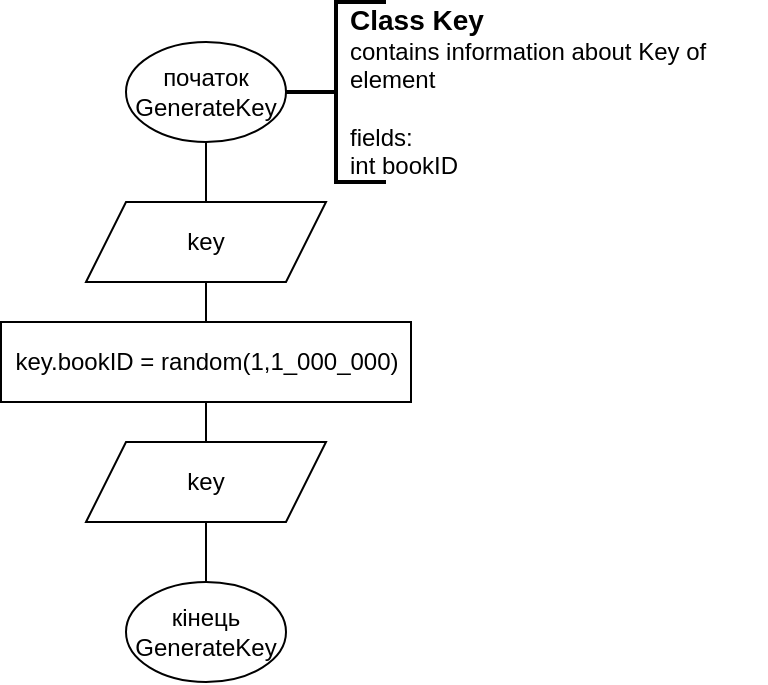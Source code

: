 <mxfile version="14.5.1" type="device" pages="15"><diagram id="oBfnCrBtoLTyoHosrhtg" name="GenerateKey [Key]"><mxGraphModel dx="1350" dy="816" grid="1" gridSize="10" guides="1" tooltips="1" connect="1" arrows="1" fold="1" page="1" pageScale="1" pageWidth="827" pageHeight="1169" math="0" shadow="0"><root><mxCell id="0"/><mxCell id="1" parent="0"/><mxCell id="rMYIImRD3MtllalhkkSr-1" value="&lt;b&gt;&lt;font style=&quot;font-size: 14px&quot;&gt;Class Key&lt;/font&gt;&lt;/b&gt;&lt;br&gt;contains information about Key of element&lt;br&gt;&lt;br&gt;fields:&lt;br&gt;int bookID" style="text;html=1;strokeColor=none;fillColor=none;align=left;verticalAlign=middle;whiteSpace=wrap;rounded=0;" parent="1" vertex="1"><mxGeometry x="350" y="310" width="210" height="90" as="geometry"/></mxCell><mxCell id="rMYIImRD3MtllalhkkSr-2" value="" style="strokeWidth=2;html=1;shape=mxgraph.flowchart.annotation_2;align=left;labelPosition=right;pointerEvents=1;" parent="1" vertex="1"><mxGeometry x="320" y="310" width="50" height="90" as="geometry"/></mxCell><mxCell id="rMYIImRD3MtllalhkkSr-3" value="початок&lt;br&gt;GenerateKey" style="ellipse;whiteSpace=wrap;html=1;" parent="1" vertex="1"><mxGeometry x="240" y="330" width="80" height="50" as="geometry"/></mxCell><mxCell id="rMYIImRD3MtllalhkkSr-5" value="" style="edgeStyle=orthogonalEdgeStyle;rounded=0;orthogonalLoop=1;jettySize=auto;html=1;endArrow=none;endFill=0;" parent="1" source="rMYIImRD3MtllalhkkSr-4" target="rMYIImRD3MtllalhkkSr-3" edge="1"><mxGeometry relative="1" as="geometry"/></mxCell><mxCell id="rMYIImRD3MtllalhkkSr-4" value="key" style="shape=parallelogram;perimeter=parallelogramPerimeter;whiteSpace=wrap;html=1;fixedSize=1;" parent="1" vertex="1"><mxGeometry x="220" y="410" width="120" height="40" as="geometry"/></mxCell><mxCell id="rMYIImRD3MtllalhkkSr-8" value="" style="edgeStyle=orthogonalEdgeStyle;rounded=0;orthogonalLoop=1;jettySize=auto;html=1;endArrow=none;endFill=0;" parent="1" source="rMYIImRD3MtllalhkkSr-6" target="rMYIImRD3MtllalhkkSr-4" edge="1"><mxGeometry relative="1" as="geometry"/></mxCell><mxCell id="rMYIImRD3MtllalhkkSr-6" value="key.bookID = random(1,1_000_000)" style="rounded=0;whiteSpace=wrap;html=1;" parent="1" vertex="1"><mxGeometry x="177.5" y="470" width="205" height="40" as="geometry"/></mxCell><mxCell id="rMYIImRD3MtllalhkkSr-9" value="" style="edgeStyle=orthogonalEdgeStyle;rounded=0;orthogonalLoop=1;jettySize=auto;html=1;endArrow=none;endFill=0;" parent="1" source="rMYIImRD3MtllalhkkSr-7" target="rMYIImRD3MtllalhkkSr-6" edge="1"><mxGeometry relative="1" as="geometry"/></mxCell><mxCell id="rMYIImRD3MtllalhkkSr-7" value="key" style="shape=parallelogram;perimeter=parallelogramPerimeter;whiteSpace=wrap;html=1;fixedSize=1;" parent="1" vertex="1"><mxGeometry x="220" y="530" width="120" height="40" as="geometry"/></mxCell><mxCell id="rMYIImRD3MtllalhkkSr-11" value="" style="edgeStyle=orthogonalEdgeStyle;rounded=0;orthogonalLoop=1;jettySize=auto;html=1;endArrow=none;endFill=0;" parent="1" source="rMYIImRD3MtllalhkkSr-10" target="rMYIImRD3MtllalhkkSr-7" edge="1"><mxGeometry relative="1" as="geometry"/></mxCell><mxCell id="rMYIImRD3MtllalhkkSr-10" value="кінець&lt;br&gt;GenerateKey" style="ellipse;whiteSpace=wrap;html=1;" parent="1" vertex="1"><mxGeometry x="240" y="600" width="80" height="50" as="geometry"/></mxCell></root></mxGraphModel></diagram><diagram id="kTo6Dp_r9camUSoEe_6u" name="CreateValue [Value]"><mxGraphModel dx="1185" dy="635" grid="1" gridSize="10" guides="1" tooltips="1" connect="1" arrows="1" fold="1" page="1" pageScale="1" pageWidth="827" pageHeight="1169" math="0" shadow="0"><root><mxCell id="-kSgiRt9YsKS_Grq_iLR-0"/><mxCell id="-kSgiRt9YsKS_Grq_iLR-1" parent="-kSgiRt9YsKS_Grq_iLR-0"/><mxCell id="C9RVvmwFfdNfynXHnFH8-8" style="edgeStyle=orthogonalEdgeStyle;rounded=0;orthogonalLoop=1;jettySize=auto;html=1;entryX=0.5;entryY=1;entryDx=0;entryDy=0;endArrow=none;endFill=0;" edge="1" parent="-kSgiRt9YsKS_Grq_iLR-1" source="C9RVvmwFfdNfynXHnFH8-7" target="C9RVvmwFfdNfynXHnFH8-1"><mxGeometry relative="1" as="geometry"/></mxCell><mxCell id="nGTkk8-TTSMjhRIbHSTD-0" value="&lt;b&gt;&lt;font style=&quot;font-size: 14px&quot;&gt;Class Value&lt;/font&gt;&lt;/b&gt;&lt;br&gt;contains information about book title, authors, year of publishing&amp;nbsp;&lt;br&gt;&lt;br&gt;fields:&lt;br&gt;string title&lt;br&gt;LinkedList authors&lt;br&gt;int year" style="text;html=1;strokeColor=none;fillColor=none;align=left;verticalAlign=middle;whiteSpace=wrap;rounded=0;" vertex="1" parent="-kSgiRt9YsKS_Grq_iLR-1"><mxGeometry x="350" y="310" width="210" height="120" as="geometry"/></mxCell><mxCell id="nGTkk8-TTSMjhRIbHSTD-1" value="" style="strokeWidth=2;html=1;shape=mxgraph.flowchart.annotation_2;align=left;labelPosition=right;pointerEvents=1;" vertex="1" parent="-kSgiRt9YsKS_Grq_iLR-1"><mxGeometry x="320" y="310" width="50" height="120" as="geometry"/></mxCell><mxCell id="C9RVvmwFfdNfynXHnFH8-2" value="" style="edgeStyle=orthogonalEdgeStyle;rounded=0;orthogonalLoop=1;jettySize=auto;html=1;endArrow=none;endFill=0;" edge="1" parent="-kSgiRt9YsKS_Grq_iLR-1" source="C9RVvmwFfdNfynXHnFH8-0" target="C9RVvmwFfdNfynXHnFH8-1"><mxGeometry relative="1" as="geometry"/></mxCell><mxCell id="C9RVvmwFfdNfynXHnFH8-0" value="початок&lt;br&gt;CreateValue" style="ellipse;whiteSpace=wrap;html=1;" vertex="1" parent="-kSgiRt9YsKS_Grq_iLR-1"><mxGeometry x="240" y="345" width="80" height="50" as="geometry"/></mxCell><mxCell id="C9RVvmwFfdNfynXHnFH8-1" value="title&lt;br&gt;authors&lt;br&gt;year" style="shape=parallelogram;perimeter=parallelogramPerimeter;whiteSpace=wrap;html=1;fixedSize=1;" vertex="1" parent="-kSgiRt9YsKS_Grq_iLR-1"><mxGeometry x="220" y="430" width="120" height="50" as="geometry"/></mxCell><mxCell id="C9RVvmwFfdNfynXHnFH8-3" value="value.title = title" style="rounded=0;whiteSpace=wrap;html=1;" vertex="1" parent="-kSgiRt9YsKS_Grq_iLR-1"><mxGeometry x="220" y="560" width="120" height="40" as="geometry"/></mxCell><mxCell id="C9RVvmwFfdNfynXHnFH8-4" value="init&lt;span style=&quot;font-style: normal&quot;&gt;&amp;nbsp;value&lt;/span&gt;" style="rounded=0;whiteSpace=wrap;html=1;fontStyle=2" vertex="1" parent="-kSgiRt9YsKS_Grq_iLR-1"><mxGeometry x="220" y="500" width="120" height="40" as="geometry"/></mxCell><mxCell id="C9RVvmwFfdNfynXHnFH8-5" value="value.authors = authors" style="rounded=0;whiteSpace=wrap;html=1;" vertex="1" parent="-kSgiRt9YsKS_Grq_iLR-1"><mxGeometry x="215" y="610" width="130" height="40" as="geometry"/></mxCell><mxCell id="C9RVvmwFfdNfynXHnFH8-6" value="value.year = year" style="rounded=0;whiteSpace=wrap;html=1;" vertex="1" parent="-kSgiRt9YsKS_Grq_iLR-1"><mxGeometry x="220" y="660" width="120" height="40" as="geometry"/></mxCell><mxCell id="C9RVvmwFfdNfynXHnFH8-7" value="value" style="shape=parallelogram;perimeter=parallelogramPerimeter;whiteSpace=wrap;html=1;fixedSize=1;" vertex="1" parent="-kSgiRt9YsKS_Grq_iLR-1"><mxGeometry x="220" y="720" width="120" height="40" as="geometry"/></mxCell><mxCell id="C9RVvmwFfdNfynXHnFH8-11" value="" style="edgeStyle=orthogonalEdgeStyle;rounded=0;orthogonalLoop=1;jettySize=auto;html=1;endArrow=none;endFill=0;" edge="1" parent="-kSgiRt9YsKS_Grq_iLR-1" source="C9RVvmwFfdNfynXHnFH8-10" target="C9RVvmwFfdNfynXHnFH8-7"><mxGeometry relative="1" as="geometry"/></mxCell><mxCell id="C9RVvmwFfdNfynXHnFH8-10" value="кінець&lt;br&gt;CreateValue" style="ellipse;whiteSpace=wrap;html=1;" vertex="1" parent="-kSgiRt9YsKS_Grq_iLR-1"><mxGeometry x="240" y="790" width="80" height="50" as="geometry"/></mxCell></root></mxGraphModel></diagram><diagram id="xFdoJ95SSyo623n582Aa" name="CreateEntry [Entry]"><mxGraphModel dx="1185" dy="635" grid="1" gridSize="10" guides="1" tooltips="1" connect="1" arrows="1" fold="1" page="1" pageScale="1" pageWidth="827" pageHeight="1169" math="0" shadow="0"><root><mxCell id="L2QXneCxbPJDSQ20vGFQ-0"/><mxCell id="L2QXneCxbPJDSQ20vGFQ-1" parent="L2QXneCxbPJDSQ20vGFQ-0"/><mxCell id="Xto0ggXWVBz-Gl9H_77L-0" value="&lt;b&gt;&lt;font style=&quot;font-size: 14px&quot;&gt;Class Entry&lt;/font&gt;&lt;/b&gt;&lt;br&gt;contains information about book id, title, authors, year of publishing&amp;nbsp;&lt;br&gt;&lt;br&gt;fields:&lt;br&gt;Key key&lt;br&gt;&amp;nbsp; &amp;nbsp;int bookID&lt;br&gt;Value value&lt;br&gt;&amp;nbsp; &amp;nbsp;string title&lt;br&gt;&amp;nbsp; &amp;nbsp;LinkedList authors&lt;br&gt;&amp;nbsp; &amp;nbsp;int year" style="text;html=1;strokeColor=none;fillColor=none;align=left;verticalAlign=middle;whiteSpace=wrap;rounded=0;" vertex="1" parent="L2QXneCxbPJDSQ20vGFQ-1"><mxGeometry x="350" y="315" width="210" height="160" as="geometry"/></mxCell><mxCell id="Xto0ggXWVBz-Gl9H_77L-1" value="" style="strokeWidth=2;html=1;shape=mxgraph.flowchart.annotation_2;align=left;labelPosition=right;pointerEvents=1;" vertex="1" parent="L2QXneCxbPJDSQ20vGFQ-1"><mxGeometry x="310" y="310" width="50" height="170" as="geometry"/></mxCell><mxCell id="xQ_uJs0WMlMpd8-Favt--1" value="початок&lt;br&gt;CreateEntry" style="ellipse;whiteSpace=wrap;html=1;" vertex="1" parent="L2QXneCxbPJDSQ20vGFQ-1"><mxGeometry x="230" y="370" width="80" height="50" as="geometry"/></mxCell><mxCell id="xQ_uJs0WMlMpd8-Favt--5" value="" style="edgeStyle=orthogonalEdgeStyle;rounded=0;orthogonalLoop=1;jettySize=auto;html=1;endArrow=none;endFill=0;" edge="1" parent="L2QXneCxbPJDSQ20vGFQ-1" source="xQ_uJs0WMlMpd8-Favt--2" target="xQ_uJs0WMlMpd8-Favt--1"><mxGeometry relative="1" as="geometry"/></mxCell><mxCell id="MOgcKh40IdjZidQActiB-8" style="edgeStyle=orthogonalEdgeStyle;rounded=0;orthogonalLoop=1;jettySize=auto;html=1;entryX=0.5;entryY=0;entryDx=0;entryDy=0;endArrow=none;endFill=0;fontSize=13;" edge="1" parent="L2QXneCxbPJDSQ20vGFQ-1" source="xQ_uJs0WMlMpd8-Favt--2" target="MOgcKh40IdjZidQActiB-0"><mxGeometry relative="1" as="geometry"/></mxCell><mxCell id="xQ_uJs0WMlMpd8-Favt--2" value="key&lt;br&gt;value&amp;nbsp;" style="shape=parallelogram;perimeter=parallelogramPerimeter;whiteSpace=wrap;html=1;fixedSize=1;" vertex="1" parent="L2QXneCxbPJDSQ20vGFQ-1"><mxGeometry x="210" y="460" width="120" height="40" as="geometry"/></mxCell><mxCell id="xQ_uJs0WMlMpd8-Favt--10" value="" style="edgeStyle=orthogonalEdgeStyle;rounded=0;orthogonalLoop=1;jettySize=auto;html=1;endArrow=none;endFill=0;" edge="1" parent="L2QXneCxbPJDSQ20vGFQ-1" source="xQ_uJs0WMlMpd8-Favt--9"><mxGeometry relative="1" as="geometry"><mxPoint x="270" y="850" as="targetPoint"/></mxGeometry></mxCell><mxCell id="xQ_uJs0WMlMpd8-Favt--9" value="entry" style="shape=parallelogram;perimeter=parallelogramPerimeter;whiteSpace=wrap;html=1;fixedSize=1;" vertex="1" parent="L2QXneCxbPJDSQ20vGFQ-1"><mxGeometry x="210" y="870" width="120" height="40" as="geometry"/></mxCell><mxCell id="xQ_uJs0WMlMpd8-Favt--12" value="" style="edgeStyle=orthogonalEdgeStyle;rounded=0;orthogonalLoop=1;jettySize=auto;html=1;endArrow=none;endFill=0;" edge="1" parent="L2QXneCxbPJDSQ20vGFQ-1" source="xQ_uJs0WMlMpd8-Favt--11" target="xQ_uJs0WMlMpd8-Favt--9"><mxGeometry relative="1" as="geometry"/></mxCell><mxCell id="xQ_uJs0WMlMpd8-Favt--11" value="кінець&lt;br&gt;CreateEntry" style="ellipse;whiteSpace=wrap;html=1;" vertex="1" parent="L2QXneCxbPJDSQ20vGFQ-1"><mxGeometry x="230" y="930" width="80" height="50" as="geometry"/></mxCell><mxCell id="MOgcKh40IdjZidQActiB-7" style="edgeStyle=orthogonalEdgeStyle;rounded=0;orthogonalLoop=1;jettySize=auto;html=1;entryX=0.5;entryY=0;entryDx=0;entryDy=0;endArrow=none;endFill=0;fontSize=13;exitX=0;exitY=0.5;exitDx=0;exitDy=0;" edge="1" parent="L2QXneCxbPJDSQ20vGFQ-1" source="MOgcKh40IdjZidQActiB-0" target="MOgcKh40IdjZidQActiB-5"><mxGeometry relative="1" as="geometry"/></mxCell><mxCell id="MOgcKh40IdjZidQActiB-0" value="key == null" style="rhombus;whiteSpace=wrap;html=1;fontSize=13;align=center;" vertex="1" parent="L2QXneCxbPJDSQ20vGFQ-1"><mxGeometry x="220" y="585" width="100" height="80" as="geometry"/></mxCell><mxCell id="MOgcKh40IdjZidQActiB-1" value="init &lt;span style=&quot;font-style: normal&quot;&gt;entry&lt;/span&gt;" style="rounded=0;whiteSpace=wrap;html=1;fontStyle=2" vertex="1" parent="L2QXneCxbPJDSQ20vGFQ-1"><mxGeometry x="210" y="520" width="120" height="40" as="geometry"/></mxCell><mxCell id="MOgcKh40IdjZidQActiB-2" value="" style="edgeStyle=orthogonalEdgeStyle;rounded=0;orthogonalLoop=1;jettySize=auto;html=1;endArrow=none;endFill=0;entryX=0.5;entryY=1;entryDx=0;entryDy=0;" edge="1" parent="L2QXneCxbPJDSQ20vGFQ-1" source="MOgcKh40IdjZidQActiB-4" target="MOgcKh40IdjZidQActiB-3"><mxGeometry relative="1" as="geometry"/></mxCell><mxCell id="MOgcKh40IdjZidQActiB-6" style="edgeStyle=orthogonalEdgeStyle;rounded=0;orthogonalLoop=1;jettySize=auto;html=1;entryX=1;entryY=0.5;entryDx=0;entryDy=0;endArrow=none;endFill=0;fontSize=13;" edge="1" parent="L2QXneCxbPJDSQ20vGFQ-1" source="MOgcKh40IdjZidQActiB-3" target="MOgcKh40IdjZidQActiB-0"><mxGeometry relative="1" as="geometry"/></mxCell><mxCell id="MOgcKh40IdjZidQActiB-3" value="key = GenerateKey" style="shape=process;whiteSpace=wrap;html=1;backgroundOutline=1;" vertex="1" parent="L2QXneCxbPJDSQ20vGFQ-1"><mxGeometry x="310" y="670" width="150" height="50" as="geometry"/></mxCell><mxCell id="MOgcKh40IdjZidQActiB-9" style="edgeStyle=orthogonalEdgeStyle;rounded=0;orthogonalLoop=1;jettySize=auto;html=1;endArrow=none;endFill=0;fontSize=13;" edge="1" parent="L2QXneCxbPJDSQ20vGFQ-1" source="MOgcKh40IdjZidQActiB-4" target="xQ_uJs0WMlMpd8-Favt--9"><mxGeometry relative="1" as="geometry"/></mxCell><mxCell id="MOgcKh40IdjZidQActiB-4" value="entry.value = value&lt;br&gt;enrty.key = key" style="rounded=0;whiteSpace=wrap;html=1;" vertex="1" parent="L2QXneCxbPJDSQ20vGFQ-1"><mxGeometry x="325" y="740" width="120" height="50" as="geometry"/></mxCell><mxCell id="MOgcKh40IdjZidQActiB-10" style="edgeStyle=orthogonalEdgeStyle;rounded=0;orthogonalLoop=1;jettySize=auto;html=1;entryX=0.5;entryY=0;entryDx=0;entryDy=0;endArrow=none;endFill=0;fontSize=13;" edge="1" parent="L2QXneCxbPJDSQ20vGFQ-1" source="MOgcKh40IdjZidQActiB-5" target="xQ_uJs0WMlMpd8-Favt--9"><mxGeometry relative="1" as="geometry"><Array as="points"><mxPoint x="160" y="830"/><mxPoint x="270" y="830"/></Array></mxGeometry></mxCell><mxCell id="MOgcKh40IdjZidQActiB-5" value="entry.value = value&lt;br&gt;enrty.key = key" style="rounded=0;whiteSpace=wrap;html=1;" vertex="1" parent="L2QXneCxbPJDSQ20vGFQ-1"><mxGeometry x="100" y="700" width="120" height="50" as="geometry"/></mxCell></root></mxGraphModel></diagram><diagram id="XUQGLWJgfoUPP22gzC1z" name="CreateNode [Node]"><mxGraphModel dx="1185" dy="635" grid="1" gridSize="10" guides="1" tooltips="1" connect="1" arrows="1" fold="1" page="1" pageScale="1" pageWidth="827" pageHeight="1169" math="0" shadow="0"><root><mxCell id="vkmwawaW-YTYmXRyddWS-0"/><mxCell id="vkmwawaW-YTYmXRyddWS-1" parent="vkmwawaW-YTYmXRyddWS-0"/><mxCell id="lAUSfvKnPIv44HmIFSPb-10" value="" style="edgeStyle=orthogonalEdgeStyle;rounded=0;orthogonalLoop=1;jettySize=auto;html=1;endArrow=none;endFill=0;fontSize=13;entryX=0.5;entryY=1;entryDx=0;entryDy=0;" edge="1" parent="vkmwawaW-YTYmXRyddWS-1" source="lAUSfvKnPIv44HmIFSPb-9" target="lAUSfvKnPIv44HmIFSPb-6"><mxGeometry relative="1" as="geometry"/></mxCell><mxCell id="lAUSfvKnPIv44HmIFSPb-0" value="&lt;b&gt;&lt;font style=&quot;font-size: 14px&quot;&gt;struct Node&lt;/font&gt;&lt;/b&gt;&lt;br&gt;contains information about state of table cell and Entry information&lt;br&gt;&lt;br&gt;fields:&lt;br&gt;bool state&lt;br&gt;Entry entry&lt;br&gt;&amp;nbsp; &amp;nbsp;Key key&lt;br&gt;&amp;nbsp; &amp;nbsp; &amp;nbsp; int bookID&lt;br&gt;&amp;nbsp; &amp;nbsp;Value value&lt;br&gt;&amp;nbsp; &amp;nbsp; &amp;nbsp; string title&lt;br&gt;&amp;nbsp; &amp;nbsp; &amp;nbsp; LinkedList authors&lt;br&gt;&amp;nbsp; &amp;nbsp; &amp;nbsp; int year" style="text;html=1;strokeColor=none;fillColor=none;align=left;verticalAlign=middle;whiteSpace=wrap;rounded=0;" vertex="1" parent="vkmwawaW-YTYmXRyddWS-1"><mxGeometry x="360" y="315" width="210" height="160" as="geometry"/></mxCell><mxCell id="lAUSfvKnPIv44HmIFSPb-1" value="" style="strokeWidth=2;html=1;shape=mxgraph.flowchart.annotation_2;align=left;labelPosition=right;pointerEvents=1;" vertex="1" parent="vkmwawaW-YTYmXRyddWS-1"><mxGeometry x="310" y="300" width="80" height="190" as="geometry"/></mxCell><mxCell id="lAUSfvKnPIv44HmIFSPb-2" value="початок&lt;br&gt;CrateNode" style="ellipse;whiteSpace=wrap;html=1;fontSize=13;align=center;" vertex="1" parent="vkmwawaW-YTYmXRyddWS-1"><mxGeometry x="230" y="370" width="80" height="50" as="geometry"/></mxCell><mxCell id="lAUSfvKnPIv44HmIFSPb-4" value="" style="edgeStyle=orthogonalEdgeStyle;rounded=0;orthogonalLoop=1;jettySize=auto;html=1;endArrow=none;endFill=0;fontSize=13;" edge="1" parent="vkmwawaW-YTYmXRyddWS-1" source="lAUSfvKnPIv44HmIFSPb-3" target="lAUSfvKnPIv44HmIFSPb-2"><mxGeometry relative="1" as="geometry"/></mxCell><mxCell id="lAUSfvKnPIv44HmIFSPb-7" value="" style="edgeStyle=orthogonalEdgeStyle;rounded=0;orthogonalLoop=1;jettySize=auto;html=1;endArrow=none;endFill=0;fontSize=13;" edge="1" parent="vkmwawaW-YTYmXRyddWS-1" source="lAUSfvKnPIv44HmIFSPb-3" target="lAUSfvKnPIv44HmIFSPb-6"><mxGeometry relative="1" as="geometry"/></mxCell><mxCell id="lAUSfvKnPIv44HmIFSPb-3" value="entry" style="shape=parallelogram;perimeter=parallelogramPerimeter;whiteSpace=wrap;html=1;fixedSize=1;fontSize=13;align=center;" vertex="1" parent="vkmwawaW-YTYmXRyddWS-1"><mxGeometry x="210" y="450" width="120" height="40" as="geometry"/></mxCell><mxCell id="lAUSfvKnPIv44HmIFSPb-5" value="&lt;i&gt;init &lt;/i&gt;node" style="rounded=0;whiteSpace=wrap;html=1;fontSize=13;align=center;" vertex="1" parent="vkmwawaW-YTYmXRyddWS-1"><mxGeometry x="210" y="510" width="120" height="40" as="geometry"/></mxCell><mxCell id="lAUSfvKnPIv44HmIFSPb-6" value="node.state = true&lt;br&gt;node.entry = entry" style="rounded=0;whiteSpace=wrap;html=1;fontSize=13;align=center;" vertex="1" parent="vkmwawaW-YTYmXRyddWS-1"><mxGeometry x="210" y="567" width="120" height="35" as="geometry"/></mxCell><mxCell id="lAUSfvKnPIv44HmIFSPb-8" value="node" style="shape=parallelogram;perimeter=parallelogramPerimeter;whiteSpace=wrap;html=1;fixedSize=1;fontSize=13;align=center;" vertex="1" parent="vkmwawaW-YTYmXRyddWS-1"><mxGeometry x="210" y="620" width="120" height="40" as="geometry"/></mxCell><mxCell id="lAUSfvKnPIv44HmIFSPb-9" value="кінець&lt;br&gt;CrateNode" style="ellipse;whiteSpace=wrap;html=1;fontSize=13;align=center;" vertex="1" parent="vkmwawaW-YTYmXRyddWS-1"><mxGeometry x="230" y="690" width="80" height="50" as="geometry"/></mxCell></root></mxGraphModel></diagram><diagram id="xyB3GvweU5GZC0h2HzG6" name="CreateHashtable [HashTable]"><mxGraphModel dx="1422" dy="762" grid="1" gridSize="10" guides="1" tooltips="1" connect="1" arrows="1" fold="1" page="1" pageScale="1" pageWidth="827" pageHeight="1169" math="0" shadow="0"><root><mxCell id="YWl0oLcPrv56TAmlr8kr-0"/><mxCell id="YWl0oLcPrv56TAmlr8kr-1" parent="YWl0oLcPrv56TAmlr8kr-0"/><mxCell id="Mh2Nhld2IHcKkOJMhqAs-0" value="&lt;b&gt;&lt;font style=&quot;font-size: 14px&quot;&gt;class HashTable&lt;/font&gt;&lt;/b&gt;&lt;br&gt;contains information about Nodes&lt;br&gt;&lt;br&gt;fields:&lt;br&gt;Node[] table&lt;br&gt;double loadness&lt;br&gt;int size&lt;br&gt;int sizeAllNonNull&lt;br&gt;int numberOfResize" style="text;html=1;strokeColor=none;fillColor=none;align=left;verticalAlign=middle;whiteSpace=wrap;rounded=0;" vertex="1" parent="YWl0oLcPrv56TAmlr8kr-1"><mxGeometry x="360" y="295" width="210" height="160" as="geometry"/></mxCell><mxCell id="Mh2Nhld2IHcKkOJMhqAs-1" value="" style="strokeWidth=2;html=1;shape=mxgraph.flowchart.annotation_2;align=left;labelPosition=right;pointerEvents=1;" vertex="1" parent="YWl0oLcPrv56TAmlr8kr-1"><mxGeometry x="310" y="300" width="80" height="150" as="geometry"/></mxCell><mxCell id="Mh2Nhld2IHcKkOJMhqAs-2" value="початок&lt;br&gt;CreateHashTable" style="ellipse;whiteSpace=wrap;html=1;fontSize=13;align=center;" vertex="1" parent="YWl0oLcPrv56TAmlr8kr-1"><mxGeometry x="190" y="350" width="120" height="50" as="geometry"/></mxCell><mxCell id="Mh2Nhld2IHcKkOJMhqAs-4" value="" style="edgeStyle=orthogonalEdgeStyle;rounded=0;orthogonalLoop=1;jettySize=auto;html=1;endArrow=none;endFill=0;fontSize=13;" edge="1" parent="YWl0oLcPrv56TAmlr8kr-1" source="Mh2Nhld2IHcKkOJMhqAs-3" target="Mh2Nhld2IHcKkOJMhqAs-2"><mxGeometry relative="1" as="geometry"/></mxCell><mxCell id="Mh2Nhld2IHcKkOJMhqAs-11" style="edgeStyle=orthogonalEdgeStyle;rounded=0;orthogonalLoop=1;jettySize=auto;html=1;entryX=0.5;entryY=0;entryDx=0;entryDy=0;endArrow=none;endFill=0;fontSize=13;" edge="1" parent="YWl0oLcPrv56TAmlr8kr-1" source="Mh2Nhld2IHcKkOJMhqAs-3" target="Mh2Nhld2IHcKkOJMhqAs-10"><mxGeometry relative="1" as="geometry"/></mxCell><mxCell id="Mh2Nhld2IHcKkOJMhqAs-3" value="hashtable" style="shape=parallelogram;perimeter=parallelogramPerimeter;whiteSpace=wrap;html=1;fixedSize=1;fontSize=13;align=center;" vertex="1" parent="YWl0oLcPrv56TAmlr8kr-1"><mxGeometry x="190" y="430" width="120" height="50" as="geometry"/></mxCell><mxCell id="Mh2Nhld2IHcKkOJMhqAs-5" value="hashtable.table = new table[31]" style="rounded=0;whiteSpace=wrap;html=1;fontSize=13;align=center;" vertex="1" parent="YWl0oLcPrv56TAmlr8kr-1"><mxGeometry x="150" y="500" width="200" height="40" as="geometry"/></mxCell><mxCell id="Mh2Nhld2IHcKkOJMhqAs-6" value="hashtable.loadness = 0.0" style="rounded=0;whiteSpace=wrap;html=1;fontSize=13;align=center;" vertex="1" parent="YWl0oLcPrv56TAmlr8kr-1"><mxGeometry x="150" y="550" width="200" height="40" as="geometry"/></mxCell><mxCell id="Mh2Nhld2IHcKkOJMhqAs-7" value="hashtable.size = 0" style="rounded=0;whiteSpace=wrap;html=1;fontSize=13;align=center;" vertex="1" parent="YWl0oLcPrv56TAmlr8kr-1"><mxGeometry x="150" y="600" width="200" height="40" as="geometry"/></mxCell><mxCell id="Mh2Nhld2IHcKkOJMhqAs-8" value="hashtable.sizeAllNonNull = 0&lt;span style=&quot;color: rgba(0 , 0 , 0 , 0) ; font-family: monospace ; font-size: 0px&quot;&gt;%3CmxGraphModel%3E%3Croot%3E%3CmxCell%20id%3D%220%22%2F%3E%3CmxCell%20id%3D%221%22%20parent%3D%220%22%2F%3E%3CmxCell%20id%3D%222%22%20value%3D%22hashtable.table%20%3D%20new%20table%5B31%5D%22%20style%3D%22rounded%3D0%3BwhiteSpace%3Dwrap%3Bhtml%3D1%3BfontSize%3D13%3Balign%3Dcenter%3B%22%20vertex%3D%221%22%20parent%3D%221%22%3E%3CmxGeometry%20x%3D%22150%22%20y%3D%22500%22%20width%3D%22200%22%20height%3D%2240%22%20as%3D%22geometry%22%2F%3E%3C%2FmxCell%3E%3C%2Froot%3E%3C%2FmxGraphModel%3E&lt;/span&gt;" style="rounded=0;whiteSpace=wrap;html=1;fontSize=13;align=center;" vertex="1" parent="YWl0oLcPrv56TAmlr8kr-1"><mxGeometry x="150" y="650" width="200" height="40" as="geometry"/></mxCell><mxCell id="Mh2Nhld2IHcKkOJMhqAs-9" value="hashtable.numberOfResize = 4" style="rounded=0;whiteSpace=wrap;html=1;fontSize=13;align=center;" vertex="1" parent="YWl0oLcPrv56TAmlr8kr-1"><mxGeometry x="150" y="700" width="200" height="40" as="geometry"/></mxCell><mxCell id="Mh2Nhld2IHcKkOJMhqAs-10" value="hashtable" style="shape=parallelogram;perimeter=parallelogramPerimeter;whiteSpace=wrap;html=1;fixedSize=1;fontSize=13;align=center;" vertex="1" parent="YWl0oLcPrv56TAmlr8kr-1"><mxGeometry x="190" y="760" width="120" height="50" as="geometry"/></mxCell><mxCell id="Mh2Nhld2IHcKkOJMhqAs-13" value="" style="edgeStyle=orthogonalEdgeStyle;rounded=0;orthogonalLoop=1;jettySize=auto;html=1;endArrow=none;endFill=0;fontSize=13;" edge="1" parent="YWl0oLcPrv56TAmlr8kr-1" source="Mh2Nhld2IHcKkOJMhqAs-12" target="Mh2Nhld2IHcKkOJMhqAs-10"><mxGeometry relative="1" as="geometry"/></mxCell><mxCell id="Mh2Nhld2IHcKkOJMhqAs-12" value="кінець&lt;br&gt;CreateHashTable" style="ellipse;whiteSpace=wrap;html=1;fontSize=13;align=center;" vertex="1" parent="YWl0oLcPrv56TAmlr8kr-1"><mxGeometry x="190" y="840" width="120" height="50" as="geometry"/></mxCell></root></mxGraphModel></diagram><diagram id="WmYL6KNrcLhXXVLERt7R" name="InsertEntry [HashTable]"><mxGraphModel dx="2249" dy="762" grid="1" gridSize="10" guides="1" tooltips="1" connect="1" arrows="1" fold="1" page="1" pageScale="1" pageWidth="827" pageHeight="1169" math="0" shadow="0"><root><mxCell id="nTIYiQRQNhDWEeVfVs23-0"/><mxCell id="nTIYiQRQNhDWEeVfVs23-1" parent="nTIYiQRQNhDWEeVfVs23-0"/><mxCell id="SliZyNz7icLlBi6SeFuI-42" style="edgeStyle=orthogonalEdgeStyle;rounded=0;orthogonalLoop=1;jettySize=auto;html=1;entryX=0.5;entryY=1;entryDx=0;entryDy=0;endArrow=none;endFill=0;fontSize=13;" edge="1" parent="nTIYiQRQNhDWEeVfVs23-1" source="SliZyNz7icLlBi6SeFuI-28" target="SliZyNz7icLlBi6SeFuI-27"><mxGeometry relative="1" as="geometry"/></mxCell><mxCell id="SliZyNz7icLlBi6SeFuI-24" style="edgeStyle=orthogonalEdgeStyle;rounded=0;orthogonalLoop=1;jettySize=auto;html=1;entryX=0.5;entryY=1;entryDx=0;entryDy=0;endArrow=none;endFill=0;fontSize=13;" edge="1" parent="nTIYiQRQNhDWEeVfVs23-1" source="SliZyNz7icLlBi6SeFuI-3" target="SliZyNz7icLlBi6SeFuI-0"><mxGeometry relative="1" as="geometry"/></mxCell><mxCell id="D0uTy9Fq6rExzVf4OaX6-0" value="&lt;b&gt;&lt;font style=&quot;font-size: 14px&quot;&gt;class HashTable&lt;/font&gt;&lt;/b&gt;&lt;br&gt;contains information about Nodes&lt;br&gt;&lt;br&gt;fields:&lt;br&gt;Node[] table&lt;br&gt;double loadness&lt;br&gt;int size&lt;br&gt;int sizeAllNonNull&lt;br&gt;int numberOfResize" style="text;html=1;strokeColor=none;fillColor=none;align=left;verticalAlign=middle;whiteSpace=wrap;rounded=0;" vertex="1" parent="nTIYiQRQNhDWEeVfVs23-1"><mxGeometry x="360" y="295" width="210" height="160" as="geometry"/></mxCell><mxCell id="D0uTy9Fq6rExzVf4OaX6-1" value="" style="strokeWidth=2;html=1;shape=mxgraph.flowchart.annotation_2;align=left;labelPosition=right;pointerEvents=1;" vertex="1" parent="nTIYiQRQNhDWEeVfVs23-1"><mxGeometry x="310" y="300" width="80" height="150" as="geometry"/></mxCell><mxCell id="D0uTy9Fq6rExzVf4OaX6-2" value="початок&lt;br&gt;InsertEntry" style="ellipse;whiteSpace=wrap;html=1;fontSize=13;align=center;" vertex="1" parent="nTIYiQRQNhDWEeVfVs23-1"><mxGeometry x="230" y="350" width="80" height="50" as="geometry"/></mxCell><mxCell id="D0uTy9Fq6rExzVf4OaX6-4" value="" style="edgeStyle=orthogonalEdgeStyle;rounded=0;orthogonalLoop=1;jettySize=auto;html=1;endArrow=none;endFill=0;fontSize=13;" edge="1" parent="nTIYiQRQNhDWEeVfVs23-1" source="D0uTy9Fq6rExzVf4OaX6-3" target="D0uTy9Fq6rExzVf4OaX6-2"><mxGeometry relative="1" as="geometry"/></mxCell><mxCell id="D0uTy9Fq6rExzVf4OaX6-3" value="key&lt;br&gt;value&lt;br&gt;hashtable" style="shape=parallelogram;perimeter=parallelogramPerimeter;whiteSpace=wrap;html=1;fixedSize=1;fontSize=13;align=center;" vertex="1" parent="nTIYiQRQNhDWEeVfVs23-1"><mxGeometry x="210" y="430" width="120" height="50" as="geometry"/></mxCell><mxCell id="D0uTy9Fq6rExzVf4OaX6-8" value="" style="edgeStyle=orthogonalEdgeStyle;rounded=0;orthogonalLoop=1;jettySize=auto;html=1;endArrow=none;endFill=0;fontSize=13;" edge="1" parent="nTIYiQRQNhDWEeVfVs23-1" source="D0uTy9Fq6rExzVf4OaX6-5" target="D0uTy9Fq6rExzVf4OaX6-6"><mxGeometry relative="1" as="geometry"/></mxCell><mxCell id="D0uTy9Fq6rExzVf4OaX6-13" style="edgeStyle=orthogonalEdgeStyle;rounded=0;orthogonalLoop=1;jettySize=auto;html=1;entryX=0.5;entryY=0;entryDx=0;entryDy=0;endArrow=none;endFill=0;fontSize=13;" edge="1" parent="nTIYiQRQNhDWEeVfVs23-1" source="D0uTy9Fq6rExzVf4OaX6-5" target="D0uTy9Fq6rExzVf4OaX6-12"><mxGeometry relative="1" as="geometry"/></mxCell><mxCell id="D0uTy9Fq6rExzVf4OaX6-5" value="loadness" style="rhombus;whiteSpace=wrap;html=1;fontSize=13;align=center;" vertex="1" parent="nTIYiQRQNhDWEeVfVs23-1"><mxGeometry x="230" y="580" width="80" height="70" as="geometry"/></mxCell><mxCell id="D0uTy9Fq6rExzVf4OaX6-7" value="" style="edgeStyle=orthogonalEdgeStyle;rounded=0;orthogonalLoop=1;jettySize=auto;html=1;endArrow=none;endFill=0;fontSize=13;" edge="1" parent="nTIYiQRQNhDWEeVfVs23-1" source="D0uTy9Fq6rExzVf4OaX6-6" target="D0uTy9Fq6rExzVf4OaX6-3"><mxGeometry relative="1" as="geometry"/></mxCell><mxCell id="D0uTy9Fq6rExzVf4OaX6-6" value="loadness = LoadnessFactor(hashtable.size + 1)" style="shape=process;whiteSpace=wrap;html=1;backgroundOutline=1;fontSize=13;align=center;size=0.086;" vertex="1" parent="nTIYiQRQNhDWEeVfVs23-1"><mxGeometry x="125" y="510" width="290" height="40" as="geometry"/></mxCell><mxCell id="D0uTy9Fq6rExzVf4OaX6-10" style="edgeStyle=orthogonalEdgeStyle;rounded=0;orthogonalLoop=1;jettySize=auto;html=1;entryX=1;entryY=0.5;entryDx=0;entryDy=0;endArrow=none;endFill=0;fontSize=13;" edge="1" parent="nTIYiQRQNhDWEeVfVs23-1" source="D0uTy9Fq6rExzVf4OaX6-9" target="D0uTy9Fq6rExzVf4OaX6-5"><mxGeometry relative="1" as="geometry"/></mxCell><mxCell id="D0uTy9Fq6rExzVf4OaX6-17" style="edgeStyle=orthogonalEdgeStyle;rounded=0;orthogonalLoop=1;jettySize=auto;html=1;endArrow=none;endFill=0;fontSize=13;" edge="1" parent="nTIYiQRQNhDWEeVfVs23-1" source="D0uTy9Fq6rExzVf4OaX6-9"><mxGeometry relative="1" as="geometry"><mxPoint x="110" y="820" as="targetPoint"/><Array as="points"><mxPoint x="370" y="780"/><mxPoint x="310" y="780"/><mxPoint x="310" y="810"/><mxPoint x="110" y="810"/></Array></mxGeometry></mxCell><mxCell id="D0uTy9Fq6rExzVf4OaX6-9" value="Resize" style="shape=process;whiteSpace=wrap;html=1;backgroundOutline=1;fontSize=13;align=center;" vertex="1" parent="nTIYiQRQNhDWEeVfVs23-1"><mxGeometry x="310" y="660" width="120" height="50" as="geometry"/></mxCell><mxCell id="D0uTy9Fq6rExzVf4OaX6-11" value="Так" style="text;html=1;strokeColor=none;fillColor=none;align=center;verticalAlign=middle;whiteSpace=wrap;rounded=0;fontSize=13;" vertex="1" parent="nTIYiQRQNhDWEeVfVs23-1"><mxGeometry x="340" y="590" width="50" height="30" as="geometry"/></mxCell><mxCell id="D0uTy9Fq6rExzVf4OaX6-16" style="edgeStyle=orthogonalEdgeStyle;rounded=0;orthogonalLoop=1;jettySize=auto;html=1;entryX=0.5;entryY=0;entryDx=0;entryDy=0;endArrow=none;endFill=0;fontSize=13;exitX=0;exitY=0.5;exitDx=0;exitDy=0;" edge="1" parent="nTIYiQRQNhDWEeVfVs23-1" source="D0uTy9Fq6rExzVf4OaX6-12" target="D0uTy9Fq6rExzVf4OaX6-15"><mxGeometry relative="1" as="geometry"/></mxCell><mxCell id="D0uTy9Fq6rExzVf4OaX6-19" style="edgeStyle=orthogonalEdgeStyle;rounded=0;orthogonalLoop=1;jettySize=auto;html=1;endArrow=none;endFill=0;fontSize=13;" edge="1" parent="nTIYiQRQNhDWEeVfVs23-1" source="D0uTy9Fq6rExzVf4OaX6-12"><mxGeometry relative="1" as="geometry"><mxPoint x="310" y="780" as="targetPoint"/><Array as="points"><mxPoint x="250" y="690"/><mxPoint x="250" y="780"/></Array></mxGeometry></mxCell><mxCell id="D0uTy9Fq6rExzVf4OaX6-12" value="hashtable.sizeAllNonNull &amp;gt; size * 2" style="rhombus;whiteSpace=wrap;html=1;fontSize=13;align=center;" vertex="1" parent="nTIYiQRQNhDWEeVfVs23-1"><mxGeometry y="650" width="220" height="80" as="geometry"/></mxCell><mxCell id="D0uTy9Fq6rExzVf4OaX6-14" value="Так" style="text;html=1;strokeColor=none;fillColor=none;align=center;verticalAlign=middle;whiteSpace=wrap;rounded=0;fontSize=13;" vertex="1" parent="nTIYiQRQNhDWEeVfVs23-1"><mxGeometry x="-70" y="660" width="50" height="40" as="geometry"/></mxCell><mxCell id="D0uTy9Fq6rExzVf4OaX6-20" style="edgeStyle=orthogonalEdgeStyle;rounded=0;orthogonalLoop=1;jettySize=auto;html=1;endArrow=none;endFill=0;fontSize=13;" edge="1" parent="nTIYiQRQNhDWEeVfVs23-1" source="D0uTy9Fq6rExzVf4OaX6-15"><mxGeometry relative="1" as="geometry"><mxPoint x="110" y="830" as="targetPoint"/><Array as="points"><mxPoint x="-50" y="810"/><mxPoint x="110" y="810"/></Array></mxGeometry></mxCell><mxCell id="D0uTy9Fq6rExzVf4OaX6-15" value="Rehashing" style="shape=process;whiteSpace=wrap;html=1;backgroundOutline=1;fontSize=13;align=center;" vertex="1" parent="nTIYiQRQNhDWEeVfVs23-1"><mxGeometry x="-110" y="740" width="120" height="50" as="geometry"/></mxCell><mxCell id="D0uTy9Fq6rExzVf4OaX6-21" value="Ні" style="text;html=1;strokeColor=none;fillColor=none;align=center;verticalAlign=middle;whiteSpace=wrap;rounded=0;fontSize=13;" vertex="1" parent="nTIYiQRQNhDWEeVfVs23-1"><mxGeometry x="230" y="670" width="40" height="20" as="geometry"/></mxCell><mxCell id="D0uTy9Fq6rExzVf4OaX6-22" value="Ні" style="text;html=1;strokeColor=none;fillColor=none;align=center;verticalAlign=middle;whiteSpace=wrap;rounded=0;fontSize=13;" vertex="1" parent="nTIYiQRQNhDWEeVfVs23-1"><mxGeometry x="100" y="595" width="40" height="20" as="geometry"/></mxCell><mxCell id="SliZyNz7icLlBi6SeFuI-0" value="init&lt;span style=&quot;font-style: normal&quot;&gt;&amp;nbsp;firstDeleted = -1&lt;/span&gt;" style="rounded=0;whiteSpace=wrap;html=1;fontSize=13;align=center;fontStyle=2" vertex="1" parent="nTIYiQRQNhDWEeVfVs23-1"><mxGeometry x="50" y="830" width="120" height="50" as="geometry"/></mxCell><mxCell id="SliZyNz7icLlBi6SeFuI-1" value="entry = CreateEntry(key, value)" style="shape=process;whiteSpace=wrap;html=1;backgroundOutline=1;fontSize=13;align=center;size=0.042;" vertex="1" parent="nTIYiQRQNhDWEeVfVs23-1"><mxGeometry x="5" y="900" width="210" height="40" as="geometry"/></mxCell><mxCell id="SliZyNz7icLlBi6SeFuI-3" value="int i = 0; i &amp;lt; hashtable.Length; i++" style="shape=hexagon;perimeter=hexagonPerimeter2;whiteSpace=wrap;html=1;fixedSize=1;fontSize=13;align=center;" vertex="1" parent="nTIYiQRQNhDWEeVfVs23-1"><mxGeometry x="-5" y="970" width="230" height="50" as="geometry"/></mxCell><mxCell id="SliZyNz7icLlBi6SeFuI-6" value="" style="edgeStyle=orthogonalEdgeStyle;rounded=0;orthogonalLoop=1;jettySize=auto;html=1;endArrow=none;endFill=0;fontSize=13;" edge="1" parent="nTIYiQRQNhDWEeVfVs23-1" source="SliZyNz7icLlBi6SeFuI-4" target="SliZyNz7icLlBi6SeFuI-5"><mxGeometry relative="1" as="geometry"/></mxCell><mxCell id="SliZyNz7icLlBi6SeFuI-10" style="edgeStyle=orthogonalEdgeStyle;rounded=0;orthogonalLoop=1;jettySize=auto;html=1;endArrow=none;endFill=0;fontSize=13;exitX=1;exitY=0.5;exitDx=0;exitDy=0;" edge="1" parent="nTIYiQRQNhDWEeVfVs23-1" source="SliZyNz7icLlBi6SeFuI-4" target="SliZyNz7icLlBi6SeFuI-9"><mxGeometry relative="1" as="geometry"/></mxCell><mxCell id="SliZyNz7icLlBi6SeFuI-16" style="edgeStyle=orthogonalEdgeStyle;rounded=0;orthogonalLoop=1;jettySize=auto;html=1;entryX=0.5;entryY=0;entryDx=0;entryDy=0;endArrow=none;endFill=0;fontSize=13;exitX=0;exitY=0.5;exitDx=0;exitDy=0;" edge="1" parent="nTIYiQRQNhDWEeVfVs23-1" source="SliZyNz7icLlBi6SeFuI-4" target="SliZyNz7icLlBi6SeFuI-15"><mxGeometry relative="1" as="geometry"/></mxCell><mxCell id="SliZyNz7icLlBi6SeFuI-4" value="hashtable[index].entry.key == entry.key&lt;br&gt;AND&lt;br&gt;hashtable[index].state" style="rhombus;whiteSpace=wrap;html=1;fontSize=13;align=center;" vertex="1" parent="nTIYiQRQNhDWEeVfVs23-1"><mxGeometry x="-40" y="1110" width="295" height="120" as="geometry"/></mxCell><mxCell id="SliZyNz7icLlBi6SeFuI-7" value="" style="edgeStyle=orthogonalEdgeStyle;rounded=0;orthogonalLoop=1;jettySize=auto;html=1;endArrow=none;endFill=0;fontSize=13;" edge="1" parent="nTIYiQRQNhDWEeVfVs23-1" source="SliZyNz7icLlBi6SeFuI-5" target="SliZyNz7icLlBi6SeFuI-3"><mxGeometry relative="1" as="geometry"/></mxCell><mxCell id="SliZyNz7icLlBi6SeFuI-5" value="index = HashCode(entry.key, i)" style="shape=process;whiteSpace=wrap;html=1;backgroundOutline=1;fontSize=13;align=center;size=0.043;" vertex="1" parent="nTIYiQRQNhDWEeVfVs23-1"><mxGeometry x="-5" y="1050" width="230" height="40" as="geometry"/></mxCell><mxCell id="SliZyNz7icLlBi6SeFuI-8" value="Так" style="text;html=1;strokeColor=none;fillColor=none;align=center;verticalAlign=middle;whiteSpace=wrap;rounded=0;fontSize=13;" vertex="1" parent="nTIYiQRQNhDWEeVfVs23-1"><mxGeometry x="300" y="1149" width="40" height="20" as="geometry"/></mxCell><mxCell id="SliZyNz7icLlBi6SeFuI-9" value="hashtable[index].entry.value = value" style="rounded=0;whiteSpace=wrap;html=1;fontSize=13;align=center;" vertex="1" parent="nTIYiQRQNhDWEeVfVs23-1"><mxGeometry x="220" y="1220" width="210" height="50" as="geometry"/></mxCell><mxCell id="SliZyNz7icLlBi6SeFuI-14" value="" style="edgeStyle=orthogonalEdgeStyle;rounded=0;orthogonalLoop=1;jettySize=auto;html=1;endArrow=none;endFill=0;fontSize=13;" edge="1" parent="nTIYiQRQNhDWEeVfVs23-1" source="SliZyNz7icLlBi6SeFuI-13" target="SliZyNz7icLlBi6SeFuI-9"><mxGeometry relative="1" as="geometry"/></mxCell><mxCell id="SliZyNz7icLlBi6SeFuI-13" value="1" style="ellipse;whiteSpace=wrap;html=1;aspect=fixed;fontSize=13;align=center;" vertex="1" parent="nTIYiQRQNhDWEeVfVs23-1"><mxGeometry x="305" y="1300" width="40" height="40" as="geometry"/></mxCell><mxCell id="SliZyNz7icLlBi6SeFuI-22" style="edgeStyle=orthogonalEdgeStyle;rounded=0;orthogonalLoop=1;jettySize=auto;html=1;endArrow=classic;endFill=1;fontSize=13;exitX=0;exitY=0.5;exitDx=0;exitDy=0;entryX=0;entryY=0.5;entryDx=0;entryDy=0;" edge="1" parent="nTIYiQRQNhDWEeVfVs23-1" source="SliZyNz7icLlBi6SeFuI-15" target="SliZyNz7icLlBi6SeFuI-3"><mxGeometry relative="1" as="geometry"><mxPoint x="-120.0" y="1440" as="targetPoint"/><Array as="points"><mxPoint x="-250" y="1265"/><mxPoint x="-250" y="1400"/><mxPoint x="-110" y="1400"/><mxPoint x="-110" y="1440"/><mxPoint x="-280" y="1440"/><mxPoint x="-280" y="995"/></Array></mxGeometry></mxCell><mxCell id="SliZyNz7icLlBi6SeFuI-15" value="firstDeleted == -1&lt;br&gt;AND&lt;br&gt;NOT hashtable[index].state" style="rhombus;whiteSpace=wrap;html=1;fontSize=13;align=center;" vertex="1" parent="nTIYiQRQNhDWEeVfVs23-1"><mxGeometry x="-220" y="1210" width="210" height="110" as="geometry"/></mxCell><mxCell id="SliZyNz7icLlBi6SeFuI-17" value="Так" style="text;html=1;strokeColor=none;fillColor=none;align=center;verticalAlign=middle;whiteSpace=wrap;rounded=0;fontSize=13;" vertex="1" parent="nTIYiQRQNhDWEeVfVs23-1"><mxGeometry x="20" y="1240" width="40" height="20" as="geometry"/></mxCell><mxCell id="SliZyNz7icLlBi6SeFuI-19" style="edgeStyle=orthogonalEdgeStyle;rounded=0;orthogonalLoop=1;jettySize=auto;html=1;entryX=1;entryY=0.5;entryDx=0;entryDy=0;endArrow=none;endFill=0;fontSize=13;" edge="1" parent="nTIYiQRQNhDWEeVfVs23-1" source="SliZyNz7icLlBi6SeFuI-18" target="SliZyNz7icLlBi6SeFuI-15"><mxGeometry relative="1" as="geometry"/></mxCell><mxCell id="SliZyNz7icLlBi6SeFuI-23" style="edgeStyle=orthogonalEdgeStyle;rounded=0;orthogonalLoop=1;jettySize=auto;html=1;endArrow=none;endFill=0;fontSize=13;" edge="1" parent="nTIYiQRQNhDWEeVfVs23-1" source="SliZyNz7icLlBi6SeFuI-18"><mxGeometry relative="1" as="geometry"><mxPoint x="-110.0" y="1430" as="targetPoint"/><Array as="points"><mxPoint x="50" y="1400"/><mxPoint x="-110" y="1400"/></Array></mxGeometry></mxCell><mxCell id="SliZyNz7icLlBi6SeFuI-18" value="firstDeleted = index" style="rounded=0;whiteSpace=wrap;html=1;fontSize=13;align=center;" vertex="1" parent="nTIYiQRQNhDWEeVfVs23-1"><mxGeometry x="-10" y="1300" width="120" height="40" as="geometry"/></mxCell><mxCell id="SliZyNz7icLlBi6SeFuI-20" value="Ні" style="text;html=1;strokeColor=none;fillColor=none;align=center;verticalAlign=middle;whiteSpace=wrap;rounded=0;fontSize=13;" vertex="1" parent="nTIYiQRQNhDWEeVfVs23-1"><mxGeometry x="-120" y="1149" width="40" height="31" as="geometry"/></mxCell><mxCell id="SliZyNz7icLlBi6SeFuI-21" value="Ні" style="text;html=1;strokeColor=none;fillColor=none;align=center;verticalAlign=middle;whiteSpace=wrap;rounded=0;fontSize=13;" vertex="1" parent="nTIYiQRQNhDWEeVfVs23-1"><mxGeometry x="-260" y="1240" width="40" height="31" as="geometry"/></mxCell><mxCell id="SliZyNz7icLlBi6SeFuI-26" style="edgeStyle=orthogonalEdgeStyle;rounded=0;orthogonalLoop=1;jettySize=auto;html=1;entryX=1;entryY=0.5;entryDx=0;entryDy=0;endArrow=none;endFill=0;fontSize=13;" edge="1" parent="nTIYiQRQNhDWEeVfVs23-1" source="SliZyNz7icLlBi6SeFuI-25" target="SliZyNz7icLlBi6SeFuI-3"><mxGeometry relative="1" as="geometry"><Array as="points"><mxPoint x="110" y="1440"/><mxPoint x="460" y="1440"/><mxPoint x="460" y="995"/></Array></mxGeometry></mxCell><mxCell id="SliZyNz7icLlBi6SeFuI-30" style="edgeStyle=orthogonalEdgeStyle;rounded=0;orthogonalLoop=1;jettySize=auto;html=1;entryX=0.5;entryY=0;entryDx=0;entryDy=0;endArrow=none;endFill=0;fontSize=13;exitX=0;exitY=0.5;exitDx=0;exitDy=0;" edge="1" parent="nTIYiQRQNhDWEeVfVs23-1" source="SliZyNz7icLlBi6SeFuI-25" target="SliZyNz7icLlBi6SeFuI-27"><mxGeometry relative="1" as="geometry"/></mxCell><mxCell id="SliZyNz7icLlBi6SeFuI-25" value="firstDeleted == -1" style="rhombus;whiteSpace=wrap;html=1;fontSize=13;align=center;" vertex="1" parent="nTIYiQRQNhDWEeVfVs23-1"><mxGeometry x="27.5" y="1500" width="165" height="100" as="geometry"/></mxCell><mxCell id="SliZyNz7icLlBi6SeFuI-27" value="hashtable[firstDeleted].entry = entry" style="rounded=0;whiteSpace=wrap;html=1;fontSize=13;align=center;" vertex="1" parent="nTIYiQRQNhDWEeVfVs23-1"><mxGeometry x="-160" y="1620" width="210" height="40" as="geometry"/></mxCell><mxCell id="SliZyNz7icLlBi6SeFuI-41" style="edgeStyle=orthogonalEdgeStyle;rounded=0;orthogonalLoop=1;jettySize=auto;html=1;entryX=0.5;entryY=0;entryDx=0;entryDy=0;endArrow=none;endFill=0;fontSize=13;" edge="1" parent="nTIYiQRQNhDWEeVfVs23-1" source="SliZyNz7icLlBi6SeFuI-28" target="SliZyNz7icLlBi6SeFuI-38"><mxGeometry relative="1" as="geometry"><Array as="points"><mxPoint x="-55" y="1800"/><mxPoint x="110" y="1800"/></Array></mxGeometry></mxCell><mxCell id="SliZyNz7icLlBi6SeFuI-28" value="hashtable[firstDeleted].state = true" style="rounded=0;whiteSpace=wrap;html=1;fontSize=13;align=center;" vertex="1" parent="nTIYiQRQNhDWEeVfVs23-1"><mxGeometry x="-160" y="1670" width="210" height="40" as="geometry"/></mxCell><mxCell id="SliZyNz7icLlBi6SeFuI-29" value="Ні" style="text;html=1;strokeColor=none;fillColor=none;align=center;verticalAlign=middle;whiteSpace=wrap;rounded=0;fontSize=13;" vertex="1" parent="nTIYiQRQNhDWEeVfVs23-1"><mxGeometry x="-60" y="1520" width="40" height="31" as="geometry"/></mxCell><mxCell id="SliZyNz7icLlBi6SeFuI-32" style="edgeStyle=orthogonalEdgeStyle;rounded=0;orthogonalLoop=1;jettySize=auto;html=1;entryX=1;entryY=0.5;entryDx=0;entryDy=0;endArrow=none;endFill=0;fontSize=13;" edge="1" parent="nTIYiQRQNhDWEeVfVs23-1" source="SliZyNz7icLlBi6SeFuI-31" target="SliZyNz7icLlBi6SeFuI-25"><mxGeometry relative="1" as="geometry"/></mxCell><mxCell id="SliZyNz7icLlBi6SeFuI-37" value="" style="edgeStyle=orthogonalEdgeStyle;rounded=0;orthogonalLoop=1;jettySize=auto;html=1;endArrow=none;endFill=0;fontSize=13;" edge="1" parent="nTIYiQRQNhDWEeVfVs23-1" source="SliZyNz7icLlBi6SeFuI-31" target="SliZyNz7icLlBi6SeFuI-36"><mxGeometry relative="1" as="geometry"/></mxCell><mxCell id="SliZyNz7icLlBi6SeFuI-31" value="index = HashCode(entry.key, 0)" style="shape=process;whiteSpace=wrap;html=1;backgroundOutline=1;fontSize=13;align=center;size=0.043;" vertex="1" parent="nTIYiQRQNhDWEeVfVs23-1"><mxGeometry x="170" y="1620" width="230" height="40" as="geometry"/></mxCell><mxCell id="SliZyNz7icLlBi6SeFuI-35" value="hash&lt;span style=&quot;font-family: &amp;#34;helvetica&amp;#34;&quot;&gt;table[index] = CreateNode(entry)&lt;/span&gt;" style="shape=process;whiteSpace=wrap;html=1;backgroundOutline=1;fontSize=13;align=center;size=0.043;" vertex="1" parent="nTIYiQRQNhDWEeVfVs23-1"><mxGeometry x="165" y="1680" width="250" height="40" as="geometry"/></mxCell><mxCell id="SliZyNz7icLlBi6SeFuI-40" style="edgeStyle=orthogonalEdgeStyle;rounded=0;orthogonalLoop=1;jettySize=auto;html=1;entryX=0.5;entryY=0;entryDx=0;entryDy=0;endArrow=none;endFill=0;fontSize=13;" edge="1" parent="nTIYiQRQNhDWEeVfVs23-1" source="SliZyNz7icLlBi6SeFuI-36" target="SliZyNz7icLlBi6SeFuI-38"><mxGeometry relative="1" as="geometry"><Array as="points"><mxPoint x="285" y="1800"/><mxPoint x="110" y="1800"/></Array></mxGeometry></mxCell><mxCell id="SliZyNz7icLlBi6SeFuI-36" value="&lt;span style=&quot;color: rgb(0 , 0 , 0) ; font-family: &amp;#34;helvetica&amp;#34; ; font-size: 12px ; font-style: normal ; font-weight: 400 ; letter-spacing: normal ; text-align: left ; text-indent: 0px ; text-transform: none ; word-spacing: 0px ; background-color: rgb(248 , 249 , 250) ; display: inline ; float: none&quot;&gt;sizeAllNonNull++&lt;/span&gt;" style="rounded=0;whiteSpace=wrap;html=1;fontSize=13;align=center;" vertex="1" parent="nTIYiQRQNhDWEeVfVs23-1"><mxGeometry x="225" y="1734" width="120" height="40" as="geometry"/></mxCell><mxCell id="SliZyNz7icLlBi6SeFuI-45" value="" style="edgeStyle=orthogonalEdgeStyle;rounded=0;orthogonalLoop=1;jettySize=auto;html=1;endArrow=none;endFill=0;fontSize=13;" edge="1" parent="nTIYiQRQNhDWEeVfVs23-1" source="SliZyNz7icLlBi6SeFuI-38" target="SliZyNz7icLlBi6SeFuI-43"><mxGeometry relative="1" as="geometry"/></mxCell><mxCell id="SliZyNz7icLlBi6SeFuI-38" value="size++" style="rounded=0;whiteSpace=wrap;html=1;fontSize=13;align=center;" vertex="1" parent="nTIYiQRQNhDWEeVfVs23-1"><mxGeometry x="50" y="1830" width="120" height="40" as="geometry"/></mxCell><mxCell id="SliZyNz7icLlBi6SeFuI-44" style="edgeStyle=orthogonalEdgeStyle;rounded=0;orthogonalLoop=1;jettySize=auto;html=1;entryX=0.5;entryY=0;entryDx=0;entryDy=0;endArrow=none;endFill=0;fontSize=13;" edge="1" parent="nTIYiQRQNhDWEeVfVs23-1" source="SliZyNz7icLlBi6SeFuI-39" target="SliZyNz7icLlBi6SeFuI-43"><mxGeometry relative="1" as="geometry"/></mxCell><mxCell id="SliZyNz7icLlBi6SeFuI-39" value="1" style="ellipse;whiteSpace=wrap;html=1;aspect=fixed;fontSize=13;align=center;" vertex="1" parent="nTIYiQRQNhDWEeVfVs23-1"><mxGeometry x="152.5" y="1890" width="40" height="40" as="geometry"/></mxCell><mxCell id="SliZyNz7icLlBi6SeFuI-43" value="кінець&lt;br&gt;InsertEntry" style="ellipse;whiteSpace=wrap;html=1;fontSize=13;align=center;" vertex="1" parent="nTIYiQRQNhDWEeVfVs23-1"><mxGeometry x="70" y="2010" width="80" height="50" as="geometry"/></mxCell><mxCell id="foIdIy4O20Cn4iVchaNn-0" value="hashtable" style="shape=parallelogram;perimeter=parallelogramPerimeter;whiteSpace=wrap;html=1;fixedSize=1;fontSize=13;align=center;" vertex="1" parent="nTIYiQRQNhDWEeVfVs23-1"><mxGeometry x="50" y="1940" width="120" height="50" as="geometry"/></mxCell></root></mxGraphModel></diagram><diagram id="laETk277uwAHJB3jxnks" name="RemoveEntry [HashTable]"><mxGraphModel dx="1422" dy="762" grid="1" gridSize="10" guides="1" tooltips="1" connect="1" arrows="1" fold="1" page="1" pageScale="1" pageWidth="827" pageHeight="1169" math="0" shadow="0"><root><mxCell id="pwsZgHjLatErBJdUsNaE-0"/><mxCell id="pwsZgHjLatErBJdUsNaE-1" parent="pwsZgHjLatErBJdUsNaE-0"/><mxCell id="RuYYcELrzWkEdMyqfIu_-2" style="edgeStyle=orthogonalEdgeStyle;rounded=0;orthogonalLoop=1;jettySize=auto;html=1;entryX=0.5;entryY=1;entryDx=0;entryDy=0;endArrow=none;endFill=0;fontSize=13;" edge="1" parent="pwsZgHjLatErBJdUsNaE-1" source="RuYYcELrzWkEdMyqfIu_-1" target="ffPXE3ksbwPRprylXbLY-0"><mxGeometry relative="1" as="geometry"/></mxCell><mxCell id="juVwgpLYQphI3kc311aZ-0" value="&lt;b&gt;&lt;font style=&quot;font-size: 14px&quot;&gt;class HashTable&lt;/font&gt;&lt;/b&gt;&lt;br&gt;contains information about Nodes&lt;br&gt;&lt;br&gt;fields:&lt;br&gt;Node[] table&lt;br&gt;double loadness&lt;br&gt;int size&lt;br&gt;int sizeAllNonNull&lt;br&gt;int numberOfResize" style="text;html=1;strokeColor=none;fillColor=none;align=left;verticalAlign=middle;whiteSpace=wrap;rounded=0;" vertex="1" parent="pwsZgHjLatErBJdUsNaE-1"><mxGeometry x="360" y="295" width="210" height="160" as="geometry"/></mxCell><mxCell id="juVwgpLYQphI3kc311aZ-1" value="" style="strokeWidth=2;html=1;shape=mxgraph.flowchart.annotation_2;align=left;labelPosition=right;pointerEvents=1;" vertex="1" parent="pwsZgHjLatErBJdUsNaE-1"><mxGeometry x="310" y="300" width="80" height="150" as="geometry"/></mxCell><mxCell id="ffPXE3ksbwPRprylXbLY-2" value="" style="edgeStyle=orthogonalEdgeStyle;rounded=0;orthogonalLoop=1;jettySize=auto;html=1;endArrow=none;endFill=0;fontSize=13;" edge="1" parent="pwsZgHjLatErBJdUsNaE-1" source="ffPXE3ksbwPRprylXbLY-0" target="ffPXE3ksbwPRprylXbLY-1"><mxGeometry relative="1" as="geometry"/></mxCell><mxCell id="ffPXE3ksbwPRprylXbLY-0" value="key&lt;br&gt;hashtable" style="shape=parallelogram;perimeter=parallelogramPerimeter;whiteSpace=wrap;html=1;fixedSize=1;fontSize=13;align=center;" vertex="1" parent="pwsZgHjLatErBJdUsNaE-1"><mxGeometry x="200" y="430" width="120" height="50" as="geometry"/></mxCell><mxCell id="ffPXE3ksbwPRprylXbLY-1" value="початок&lt;br&gt;RemoveEntry" style="ellipse;whiteSpace=wrap;html=1;fontSize=13;align=center;" vertex="1" parent="pwsZgHjLatErBJdUsNaE-1"><mxGeometry x="210" y="350" width="100" height="50" as="geometry"/></mxCell><mxCell id="RuYYcELrzWkEdMyqfIu_-10" style="edgeStyle=orthogonalEdgeStyle;rounded=0;orthogonalLoop=1;jettySize=auto;html=1;endArrow=none;endFill=0;fontSize=13;" edge="1" parent="pwsZgHjLatErBJdUsNaE-1" source="WUB1oQ-qE96cLmgYMHWS-0"><mxGeometry relative="1" as="geometry"><mxPoint x="560" y="580" as="targetPoint"/></mxGeometry></mxCell><mxCell id="WUB1oQ-qE96cLmgYMHWS-0" value="int i = 0; i &amp;lt; hashtable.Length; i++" style="shape=hexagon;perimeter=hexagonPerimeter2;whiteSpace=wrap;html=1;fixedSize=1;fontSize=13;align=center;" vertex="1" parent="pwsZgHjLatErBJdUsNaE-1"><mxGeometry x="145" y="500" width="230" height="50" as="geometry"/></mxCell><mxCell id="RuYYcELrzWkEdMyqfIu_-0" value="index = HashCode(entry.key, i)" style="shape=process;whiteSpace=wrap;html=1;backgroundOutline=1;fontSize=13;align=center;size=0.043;" vertex="1" parent="pwsZgHjLatErBJdUsNaE-1"><mxGeometry x="145" y="570" width="230" height="40" as="geometry"/></mxCell><mxCell id="RuYYcELrzWkEdMyqfIu_-7" style="edgeStyle=orthogonalEdgeStyle;rounded=0;orthogonalLoop=1;jettySize=auto;html=1;entryX=0;entryY=0.5;entryDx=0;entryDy=0;endArrow=none;endFill=0;fontSize=13;" edge="1" parent="pwsZgHjLatErBJdUsNaE-1" source="RuYYcELrzWkEdMyqfIu_-1" target="WUB1oQ-qE96cLmgYMHWS-0"><mxGeometry relative="1" as="geometry"><Array as="points"><mxPoint x="100" y="680"/><mxPoint x="100" y="525"/></Array></mxGeometry></mxCell><mxCell id="RuYYcELrzWkEdMyqfIu_-1" value="hashtable[index].entry.key == key" style="rhombus;whiteSpace=wrap;html=1;fontSize=13;align=center;" vertex="1" parent="pwsZgHjLatErBJdUsNaE-1"><mxGeometry x="160" y="640" width="200" height="80" as="geometry"/></mxCell><mxCell id="RuYYcELrzWkEdMyqfIu_-4" style="edgeStyle=orthogonalEdgeStyle;rounded=0;orthogonalLoop=1;jettySize=auto;html=1;entryX=1;entryY=0.5;entryDx=0;entryDy=0;endArrow=none;endFill=0;fontSize=13;" edge="1" parent="pwsZgHjLatErBJdUsNaE-1" source="RuYYcELrzWkEdMyqfIu_-3" target="RuYYcELrzWkEdMyqfIu_-1"><mxGeometry relative="1" as="geometry"/></mxCell><mxCell id="RuYYcELrzWkEdMyqfIu_-3" value="hashtable[index].state = false&lt;br&gt;size--" style="rounded=0;whiteSpace=wrap;html=1;fontSize=13;align=center;" vertex="1" parent="pwsZgHjLatErBJdUsNaE-1"><mxGeometry x="320" y="730" width="174" height="50" as="geometry"/></mxCell><mxCell id="RuYYcELrzWkEdMyqfIu_-6" value="" style="edgeStyle=orthogonalEdgeStyle;rounded=0;orthogonalLoop=1;jettySize=auto;html=1;endArrow=none;endFill=0;fontSize=13;" edge="1" parent="pwsZgHjLatErBJdUsNaE-1" source="RuYYcELrzWkEdMyqfIu_-5" target="RuYYcELrzWkEdMyqfIu_-3"><mxGeometry relative="1" as="geometry"/></mxCell><mxCell id="RuYYcELrzWkEdMyqfIu_-5" value="1" style="ellipse;whiteSpace=wrap;html=1;aspect=fixed;fontSize=13;align=center;" vertex="1" parent="pwsZgHjLatErBJdUsNaE-1"><mxGeometry x="387" y="810" width="40" height="40" as="geometry"/></mxCell><mxCell id="RuYYcELrzWkEdMyqfIu_-8" value="Так" style="text;html=1;strokeColor=none;fillColor=none;align=center;verticalAlign=middle;whiteSpace=wrap;rounded=0;fontSize=13;" vertex="1" parent="pwsZgHjLatErBJdUsNaE-1"><mxGeometry x="390" y="660" width="40" height="20" as="geometry"/></mxCell><mxCell id="RuYYcELrzWkEdMyqfIu_-9" value="Ні" style="text;html=1;strokeColor=none;fillColor=none;align=center;verticalAlign=middle;whiteSpace=wrap;rounded=0;fontSize=13;" vertex="1" parent="pwsZgHjLatErBJdUsNaE-1"><mxGeometry x="100" y="660" width="40" height="20" as="geometry"/></mxCell><mxCell id="B8SA6eZNERKNfuEsr6lj-1" value="" style="edgeStyle=orthogonalEdgeStyle;rounded=0;orthogonalLoop=1;jettySize=auto;html=1;endArrow=none;endFill=0;fontSize=13;" edge="1" parent="pwsZgHjLatErBJdUsNaE-1" source="RuYYcELrzWkEdMyqfIu_-11" target="B8SA6eZNERKNfuEsr6lj-0"><mxGeometry relative="1" as="geometry"/></mxCell><mxCell id="RuYYcELrzWkEdMyqfIu_-11" value="початок&lt;br&gt;RemoveEntry" style="ellipse;whiteSpace=wrap;html=1;fontSize=13;align=center;" vertex="1" parent="pwsZgHjLatErBJdUsNaE-1"><mxGeometry x="510" y="680" width="100" height="50" as="geometry"/></mxCell><mxCell id="B8SA6eZNERKNfuEsr6lj-0" value="hashtable" style="shape=parallelogram;perimeter=parallelogramPerimeter;whiteSpace=wrap;html=1;fixedSize=1;fontSize=13;align=center;" vertex="1" parent="pwsZgHjLatErBJdUsNaE-1"><mxGeometry x="500" y="595" width="120" height="50" as="geometry"/></mxCell><mxCell id="B8SA6eZNERKNfuEsr6lj-3" value="" style="edgeStyle=orthogonalEdgeStyle;rounded=0;orthogonalLoop=1;jettySize=auto;html=1;endArrow=none;endFill=0;fontSize=13;exitX=0;exitY=0.5;exitDx=0;exitDy=0;" edge="1" parent="pwsZgHjLatErBJdUsNaE-1" source="B8SA6eZNERKNfuEsr6lj-2" target="B8SA6eZNERKNfuEsr6lj-0"><mxGeometry relative="1" as="geometry"/></mxCell><mxCell id="B8SA6eZNERKNfuEsr6lj-2" value="1" style="ellipse;whiteSpace=wrap;html=1;aspect=fixed;fontSize=13;align=center;" vertex="1" parent="pwsZgHjLatErBJdUsNaE-1"><mxGeometry x="610" y="540" width="40" height="40" as="geometry"/></mxCell></root></mxGraphModel></diagram><diagram id="KMD4FCPUHk59fh7S2Nqg" name="FindEntry [HashTable]"><mxGraphModel dx="2500" dy="896" grid="1" gridSize="10" guides="1" tooltips="1" connect="1" arrows="1" fold="1" page="1" pageScale="1" pageWidth="827" pageHeight="1169" math="0" shadow="0"><root><mxCell id="9XhyAfRd7cHLOPuCgQmB-0"/><mxCell id="9XhyAfRd7cHLOPuCgQmB-1" parent="9XhyAfRd7cHLOPuCgQmB-0"/><mxCell id="2RK5yofYEjdlJ7wffJbz-0" value="" style="edgeStyle=orthogonalEdgeStyle;rounded=0;orthogonalLoop=1;jettySize=auto;html=1;endArrow=none;endFill=0;fontSize=13;entryX=0.5;entryY=1;entryDx=0;entryDy=0;" edge="1" parent="9XhyAfRd7cHLOPuCgQmB-1" source="eOj5cgMSc2U5bt2FXylj-2" target="eOj5cgMSc2U5bt2FXylj-0"><mxGeometry relative="1" as="geometry"/></mxCell><mxCell id="YPycleQzr71NUszdslkp-0" value="&lt;b&gt;&lt;font style=&quot;font-size: 14px&quot;&gt;class HashTable&lt;/font&gt;&lt;/b&gt;&lt;br&gt;contains information about Nodes&lt;br&gt;&lt;br&gt;fields:&lt;br&gt;Node[] table&lt;br&gt;double loadness&lt;br&gt;int size&lt;br&gt;int sizeAllNonNull&lt;br&gt;int numberOfResize" style="text;html=1;strokeColor=none;fillColor=none;align=left;verticalAlign=middle;whiteSpace=wrap;rounded=0;" vertex="1" parent="9XhyAfRd7cHLOPuCgQmB-1"><mxGeometry x="360" y="295" width="210" height="160" as="geometry"/></mxCell><mxCell id="YPycleQzr71NUszdslkp-1" value="" style="strokeWidth=2;html=1;shape=mxgraph.flowchart.annotation_2;align=left;labelPosition=right;pointerEvents=1;" vertex="1" parent="9XhyAfRd7cHLOPuCgQmB-1"><mxGeometry x="310" y="300" width="80" height="150" as="geometry"/></mxCell><mxCell id="7gYBIMDz6VZCC7GC3kph-1" value="" style="edgeStyle=orthogonalEdgeStyle;rounded=0;orthogonalLoop=1;jettySize=auto;html=1;endArrow=none;endFill=0;fontSize=13;" edge="1" parent="9XhyAfRd7cHLOPuCgQmB-1" source="YPycleQzr71NUszdslkp-2" target="7gYBIMDz6VZCC7GC3kph-0"><mxGeometry relative="1" as="geometry"/></mxCell><mxCell id="YPycleQzr71NUszdslkp-2" value="початок&lt;br&gt;FindEntry" style="ellipse;whiteSpace=wrap;html=1;fontSize=13;align=center;" vertex="1" parent="9XhyAfRd7cHLOPuCgQmB-1"><mxGeometry x="230" y="350" width="80" height="50" as="geometry"/></mxCell><mxCell id="7gYBIMDz6VZCC7GC3kph-0" value="key&lt;br&gt;hashtable" style="shape=parallelogram;perimeter=parallelogramPerimeter;whiteSpace=wrap;html=1;fixedSize=1;fontSize=13;align=center;" vertex="1" parent="9XhyAfRd7cHLOPuCgQmB-1"><mxGeometry x="210" y="440" width="120" height="50" as="geometry"/></mxCell><mxCell id="iy-ziUhmPa3wXT4PMKPn-18" style="edgeStyle=orthogonalEdgeStyle;rounded=0;orthogonalLoop=1;jettySize=auto;html=1;endArrow=none;endFill=0;fontSize=13;" edge="1" parent="9XhyAfRd7cHLOPuCgQmB-1" source="eOj5cgMSc2U5bt2FXylj-0"><mxGeometry relative="1" as="geometry"><mxPoint x="520" y="670" as="targetPoint"/></mxGeometry></mxCell><mxCell id="eOj5cgMSc2U5bt2FXylj-0" value="int i = 0; i &amp;lt; hashtable.Length; i++" style="shape=hexagon;perimeter=hexagonPerimeter2;whiteSpace=wrap;html=1;fixedSize=1;fontSize=13;align=center;" vertex="1" parent="9XhyAfRd7cHLOPuCgQmB-1"><mxGeometry x="155" y="520" width="230" height="50" as="geometry"/></mxCell><mxCell id="eOj5cgMSc2U5bt2FXylj-1" value="index = HashCode(entry.key, i)" style="shape=process;whiteSpace=wrap;html=1;backgroundOutline=1;fontSize=13;align=center;size=0.043;" vertex="1" parent="9XhyAfRd7cHLOPuCgQmB-1"><mxGeometry x="155" y="590" width="230" height="40" as="geometry"/></mxCell><mxCell id="iy-ziUhmPa3wXT4PMKPn-2" style="edgeStyle=orthogonalEdgeStyle;rounded=0;orthogonalLoop=1;jettySize=auto;html=1;entryX=0.5;entryY=0;entryDx=0;entryDy=0;endArrow=none;endFill=0;fontSize=13;exitX=0;exitY=0.5;exitDx=0;exitDy=0;" edge="1" parent="9XhyAfRd7cHLOPuCgQmB-1" source="eOj5cgMSc2U5bt2FXylj-2" target="iy-ziUhmPa3wXT4PMKPn-0"><mxGeometry relative="1" as="geometry"/></mxCell><mxCell id="iy-ziUhmPa3wXT4PMKPn-11" style="edgeStyle=orthogonalEdgeStyle;rounded=0;orthogonalLoop=1;jettySize=auto;html=1;entryX=0.5;entryY=0;entryDx=0;entryDy=0;endArrow=none;endFill=0;fontSize=13;" edge="1" parent="9XhyAfRd7cHLOPuCgQmB-1" source="eOj5cgMSc2U5bt2FXylj-2" target="iy-ziUhmPa3wXT4PMKPn-10"><mxGeometry relative="1" as="geometry"/></mxCell><mxCell id="eOj5cgMSc2U5bt2FXylj-2" value="hashtable[index].entry == null" style="rhombus;whiteSpace=wrap;html=1;fontSize=13;align=center;" vertex="1" parent="9XhyAfRd7cHLOPuCgQmB-1"><mxGeometry x="180" y="670" width="180" height="90" as="geometry"/></mxCell><mxCell id="2RK5yofYEjdlJ7wffJbz-1" value="Ні" style="text;html=1;strokeColor=none;fillColor=none;align=center;verticalAlign=middle;whiteSpace=wrap;rounded=0;fontSize=13;" vertex="1" parent="9XhyAfRd7cHLOPuCgQmB-1"><mxGeometry x="100" y="690" width="40" height="20" as="geometry"/></mxCell><mxCell id="2RK5yofYEjdlJ7wffJbz-2" value="Так" style="text;html=1;strokeColor=none;fillColor=none;align=center;verticalAlign=middle;whiteSpace=wrap;rounded=0;fontSize=13;" vertex="1" parent="9XhyAfRd7cHLOPuCgQmB-1"><mxGeometry x="394" y="690" width="40" height="20" as="geometry"/></mxCell><mxCell id="iy-ziUhmPa3wXT4PMKPn-4" style="edgeStyle=orthogonalEdgeStyle;rounded=0;orthogonalLoop=1;jettySize=auto;html=1;endArrow=none;endFill=0;fontSize=13;" edge="1" parent="9XhyAfRd7cHLOPuCgQmB-1" source="iy-ziUhmPa3wXT4PMKPn-0"><mxGeometry relative="1" as="geometry"><mxPoint x="360" y="890" as="targetPoint"/><Array as="points"><mxPoint x="280" y="830"/><mxPoint x="280" y="890"/></Array></mxGeometry></mxCell><mxCell id="iy-ziUhmPa3wXT4PMKPn-12" style="edgeStyle=orthogonalEdgeStyle;rounded=0;orthogonalLoop=1;jettySize=auto;html=1;entryX=0;entryY=0.5;entryDx=0;entryDy=0;endArrow=classic;endFill=1;fontSize=13;" edge="1" parent="9XhyAfRd7cHLOPuCgQmB-1" source="iy-ziUhmPa3wXT4PMKPn-0" target="eOj5cgMSc2U5bt2FXylj-0"><mxGeometry relative="1" as="geometry"><Array as="points"><mxPoint x="-100" y="830"/><mxPoint x="-100" y="545"/></Array></mxGeometry></mxCell><mxCell id="iy-ziUhmPa3wXT4PMKPn-0" value="hashtable[index].entry.key == key&lt;br&gt;AND&lt;br&gt;hashtable[index].state" style="rhombus;whiteSpace=wrap;html=1;fontSize=13;align=center;" vertex="1" parent="9XhyAfRd7cHLOPuCgQmB-1"><mxGeometry x="-40" y="770" width="270" height="120" as="geometry"/></mxCell><mxCell id="iy-ziUhmPa3wXT4PMKPn-5" value="Ні" style="text;html=1;strokeColor=none;fillColor=none;align=center;verticalAlign=middle;whiteSpace=wrap;rounded=0;fontSize=13;" vertex="1" parent="9XhyAfRd7cHLOPuCgQmB-1"><mxGeometry x="-100" y="810" width="40" height="20" as="geometry"/></mxCell><mxCell id="iy-ziUhmPa3wXT4PMKPn-6" value="&lt;span style=&quot;color: rgb(0 , 0 , 0) ; font-family: &amp;#34;helvetica&amp;#34; ; font-size: 13px ; font-style: normal ; font-weight: 400 ; letter-spacing: normal ; text-align: center ; text-indent: 0px ; text-transform: none ; word-spacing: 0px ; background-color: rgb(248 , 249 , 250) ; display: inline ; float: none&quot;&gt;hashtable[index].entry&lt;/span&gt;" style="shape=parallelogram;perimeter=parallelogramPerimeter;whiteSpace=wrap;html=1;fixedSize=1;fontSize=13;align=center;" vertex="1" parent="9XhyAfRd7cHLOPuCgQmB-1"><mxGeometry x="190" y="890" width="170" height="60" as="geometry"/></mxCell><mxCell id="iy-ziUhmPa3wXT4PMKPn-7" value="Так" style="text;html=1;strokeColor=none;fillColor=none;align=center;verticalAlign=middle;whiteSpace=wrap;rounded=0;fontSize=13;" vertex="1" parent="9XhyAfRd7cHLOPuCgQmB-1"><mxGeometry x="255" y="800" width="40" height="20" as="geometry"/></mxCell><mxCell id="iy-ziUhmPa3wXT4PMKPn-10" value="1" style="ellipse;whiteSpace=wrap;html=1;aspect=fixed;fontSize=13;align=center;" vertex="1" parent="9XhyAfRd7cHLOPuCgQmB-1"><mxGeometry x="400" y="770" width="40" height="40" as="geometry"/></mxCell><mxCell id="iy-ziUhmPa3wXT4PMKPn-15" style="edgeStyle=orthogonalEdgeStyle;rounded=0;orthogonalLoop=1;jettySize=auto;html=1;endArrow=none;endFill=0;fontSize=13;" edge="1" parent="9XhyAfRd7cHLOPuCgQmB-1" source="iy-ziUhmPa3wXT4PMKPn-14"><mxGeometry relative="1" as="geometry"><mxPoint x="-100" y="750" as="targetPoint"/></mxGeometry></mxCell><mxCell id="iy-ziUhmPa3wXT4PMKPn-14" value="1" style="ellipse;whiteSpace=wrap;html=1;aspect=fixed;fontSize=13;align=center;" vertex="1" parent="9XhyAfRd7cHLOPuCgQmB-1"><mxGeometry x="-50" y="730" width="40" height="40" as="geometry"/></mxCell><mxCell id="iy-ziUhmPa3wXT4PMKPn-17" value="" style="edgeStyle=orthogonalEdgeStyle;rounded=0;orthogonalLoop=1;jettySize=auto;html=1;endArrow=none;endFill=0;fontSize=13;" edge="1" parent="9XhyAfRd7cHLOPuCgQmB-1" source="iy-ziUhmPa3wXT4PMKPn-16" target="iy-ziUhmPa3wXT4PMKPn-6"><mxGeometry relative="1" as="geometry"/></mxCell><mxCell id="iy-ziUhmPa3wXT4PMKPn-16" value="2" style="ellipse;whiteSpace=wrap;html=1;aspect=fixed;fontSize=13;align=center;" vertex="1" parent="9XhyAfRd7cHLOPuCgQmB-1"><mxGeometry x="255" y="980" width="40" height="40" as="geometry"/></mxCell><mxCell id="iy-ziUhmPa3wXT4PMKPn-20" style="edgeStyle=orthogonalEdgeStyle;rounded=0;orthogonalLoop=1;jettySize=auto;html=1;endArrow=none;endFill=0;fontSize=13;" edge="1" parent="9XhyAfRd7cHLOPuCgQmB-1" source="iy-ziUhmPa3wXT4PMKPn-19"><mxGeometry relative="1" as="geometry"><mxPoint x="520" y="650" as="targetPoint"/></mxGeometry></mxCell><mxCell id="iy-ziUhmPa3wXT4PMKPn-19" value="2" style="ellipse;whiteSpace=wrap;html=1;aspect=fixed;fontSize=13;align=center;" vertex="1" parent="9XhyAfRd7cHLOPuCgQmB-1"><mxGeometry x="570" y="585" width="40" height="40" as="geometry"/></mxCell><mxCell id="iy-ziUhmPa3wXT4PMKPn-21" value="кінець&lt;br&gt;FindEntry" style="ellipse;whiteSpace=wrap;html=1;fontSize=13;align=center;" vertex="1" parent="9XhyAfRd7cHLOPuCgQmB-1"><mxGeometry x="480" y="660" width="80" height="50" as="geometry"/></mxCell></root></mxGraphModel></diagram><diagram id="Ba7hdn0lm89VR5FbuHmh" name="Rehashing [HashTable]"><mxGraphModel dx="1422" dy="762" grid="1" gridSize="10" guides="1" tooltips="1" connect="1" arrows="1" fold="1" page="1" pageScale="1" pageWidth="827" pageHeight="1169" math="0" shadow="0"><root><mxCell id="ouJ0NMlEcrGqqZ9-65dL-0"/><mxCell id="ouJ0NMlEcrGqqZ9-65dL-1" parent="ouJ0NMlEcrGqqZ9-65dL-0"/><mxCell id="nmKYqPVi7G5Hgry9tUDE-0" value="&lt;b&gt;&lt;font style=&quot;font-size: 14px&quot;&gt;class HashTable&lt;/font&gt;&lt;/b&gt;&lt;br&gt;contains information about Nodes&lt;br&gt;&lt;br&gt;fields:&lt;br&gt;Node[] table&lt;br&gt;double loadness&lt;br&gt;int size&lt;br&gt;int sizeAllNonNull&lt;br&gt;int numberOfResize" style="text;html=1;strokeColor=none;fillColor=none;align=left;verticalAlign=middle;whiteSpace=wrap;rounded=0;" vertex="1" parent="ouJ0NMlEcrGqqZ9-65dL-1"><mxGeometry x="360" y="295" width="210" height="160" as="geometry"/></mxCell><mxCell id="nmKYqPVi7G5Hgry9tUDE-1" value="" style="strokeWidth=2;html=1;shape=mxgraph.flowchart.annotation_2;align=left;labelPosition=right;pointerEvents=1;" vertex="1" parent="ouJ0NMlEcrGqqZ9-65dL-1"><mxGeometry x="310" y="300" width="80" height="150" as="geometry"/></mxCell><mxCell id="nmKYqPVi7G5Hgry9tUDE-2" value="початок&lt;br&gt;Rehashing" style="ellipse;whiteSpace=wrap;html=1;fontSize=13;align=center;" vertex="1" parent="ouJ0NMlEcrGqqZ9-65dL-1"><mxGeometry x="230" y="350" width="80" height="50" as="geometry"/></mxCell><mxCell id="nmKYqPVi7G5Hgry9tUDE-4" value="" style="edgeStyle=orthogonalEdgeStyle;rounded=0;orthogonalLoop=1;jettySize=auto;html=1;endArrow=none;endFill=0;fontSize=13;" edge="1" parent="ouJ0NMlEcrGqqZ9-65dL-1" source="nmKYqPVi7G5Hgry9tUDE-3" target="nmKYqPVi7G5Hgry9tUDE-2"><mxGeometry relative="1" as="geometry"/></mxCell><mxCell id="zqUHjxwftd9zoRV4uear-6" style="edgeStyle=orthogonalEdgeStyle;rounded=0;orthogonalLoop=1;jettySize=auto;html=1;entryX=0.5;entryY=0;entryDx=0;entryDy=0;endArrow=none;endFill=0;fontSize=13;" edge="1" parent="ouJ0NMlEcrGqqZ9-65dL-1" source="nmKYqPVi7G5Hgry9tUDE-3" target="2yHrGXDstgX_S2kZGYB4-0"><mxGeometry relative="1" as="geometry"/></mxCell><mxCell id="nmKYqPVi7G5Hgry9tUDE-3" value="hashtable" style="shape=parallelogram;perimeter=parallelogramPerimeter;whiteSpace=wrap;html=1;fixedSize=1;fontSize=13;align=center;" vertex="1" parent="ouJ0NMlEcrGqqZ9-65dL-1"><mxGeometry x="210" y="440" width="120" height="50" as="geometry"/></mxCell><mxCell id="CI0Af5IF7BcqJqqYsEbk-0" value="oldTable = hashtable" style="rounded=0;whiteSpace=wrap;html=1;fontSize=13;align=center;" vertex="1" parent="ouJ0NMlEcrGqqZ9-65dL-1"><mxGeometry x="200" y="520" width="140" height="50" as="geometry"/></mxCell><mxCell id="CI0Af5IF7BcqJqqYsEbk-1" value="&lt;span style=&quot;color: rgb(0 , 0 , 0) ; font-family: &amp;#34;helvetica&amp;#34; ; font-size: 12px ; font-style: normal ; font-weight: 400 ; letter-spacing: normal ; text-align: left ; text-indent: 0px ; text-transform: none ; word-spacing: 0px ; background-color: rgb(248 , 249 , 250) ; display: inline ; float: none&quot;&gt;hashtable.sizeAllNonNull = 0&lt;/span&gt;" style="rounded=0;whiteSpace=wrap;html=1;fontSize=13;align=center;" vertex="1" parent="ouJ0NMlEcrGqqZ9-65dL-1"><mxGeometry x="185" y="590" width="170" height="50" as="geometry"/></mxCell><mxCell id="zqUHjxwftd9zoRV4uear-8" value="" style="edgeStyle=orthogonalEdgeStyle;rounded=0;orthogonalLoop=1;jettySize=auto;html=1;endArrow=none;endFill=0;fontSize=13;" edge="1" parent="ouJ0NMlEcrGqqZ9-65dL-1" source="2yHrGXDstgX_S2kZGYB4-0" target="zqUHjxwftd9zoRV4uear-0"><mxGeometry relative="1" as="geometry"/></mxCell><mxCell id="zqUHjxwftd9zoRV4uear-10" style="edgeStyle=orthogonalEdgeStyle;rounded=0;orthogonalLoop=1;jettySize=auto;html=1;entryX=0.5;entryY=0;entryDx=0;entryDy=0;endArrow=none;endFill=0;fontSize=13;" edge="1" parent="ouJ0NMlEcrGqqZ9-65dL-1" source="zqUHjxwftd9zoRV4uear-11" target="zqUHjxwftd9zoRV4uear-9"><mxGeometry relative="1" as="geometry"/></mxCell><mxCell id="2yHrGXDstgX_S2kZGYB4-0" value="int i = 0; i &amp;lt; oldTable.Length; i++" style="shape=hexagon;perimeter=hexagonPerimeter2;whiteSpace=wrap;html=1;fixedSize=1;fontSize=13;align=center;" vertex="1" parent="ouJ0NMlEcrGqqZ9-65dL-1"><mxGeometry x="155" y="670" width="230" height="50" as="geometry"/></mxCell><mxCell id="zqUHjxwftd9zoRV4uear-4" style="edgeStyle=orthogonalEdgeStyle;rounded=0;orthogonalLoop=1;jettySize=auto;html=1;endArrow=classic;endFill=1;fontSize=13;exitX=0;exitY=0.5;exitDx=0;exitDy=0;entryX=0;entryY=0.5;entryDx=0;entryDy=0;" edge="1" parent="ouJ0NMlEcrGqqZ9-65dL-1" source="zqUHjxwftd9zoRV4uear-0" target="2yHrGXDstgX_S2kZGYB4-0"><mxGeometry relative="1" as="geometry"><mxPoint x="80" y="1020" as="targetPoint"/><Array as="points"><mxPoint x="120" y="810"/><mxPoint x="120" y="960"/><mxPoint x="270" y="960"/><mxPoint x="270" y="1010"/><mxPoint x="80" y="1010"/><mxPoint x="80" y="695"/></Array></mxGeometry></mxCell><mxCell id="zqUHjxwftd9zoRV4uear-0" value="oldTable[i].entry == null&lt;br&gt;AND&lt;br&gt;oldTable[i].state" style="rhombus;whiteSpace=wrap;html=1;fontSize=13;align=center;" vertex="1" parent="ouJ0NMlEcrGqqZ9-65dL-1"><mxGeometry x="155" y="760" width="230" height="100" as="geometry"/></mxCell><mxCell id="zqUHjxwftd9zoRV4uear-1" value="Так" style="text;html=1;strokeColor=none;fillColor=none;align=center;verticalAlign=middle;whiteSpace=wrap;rounded=0;fontSize=13;" vertex="1" parent="ouJ0NMlEcrGqqZ9-65dL-1"><mxGeometry x="430" y="790" width="40" height="20" as="geometry"/></mxCell><mxCell id="zqUHjxwftd9zoRV4uear-3" style="edgeStyle=orthogonalEdgeStyle;rounded=0;orthogonalLoop=1;jettySize=auto;html=1;entryX=1;entryY=0.5;entryDx=0;entryDy=0;endArrow=none;endFill=0;fontSize=13;" edge="1" parent="ouJ0NMlEcrGqqZ9-65dL-1" source="zqUHjxwftd9zoRV4uear-2" target="zqUHjxwftd9zoRV4uear-0"><mxGeometry relative="1" as="geometry"/></mxCell><mxCell id="zqUHjxwftd9zoRV4uear-5" style="edgeStyle=orthogonalEdgeStyle;rounded=0;orthogonalLoop=1;jettySize=auto;html=1;endArrow=none;endFill=0;fontSize=13;" edge="1" parent="ouJ0NMlEcrGqqZ9-65dL-1" source="zqUHjxwftd9zoRV4uear-2"><mxGeometry relative="1" as="geometry"><mxPoint x="270" y="1000" as="targetPoint"/></mxGeometry></mxCell><mxCell id="zqUHjxwftd9zoRV4uear-2" value="hashtable.InsertEntry(oldTable[i].entry.key, oldTable[i].entry.value)" style="shape=process;whiteSpace=wrap;html=1;backgroundOutline=1;fontSize=13;align=center;size=0.025;" vertex="1" parent="ouJ0NMlEcrGqqZ9-65dL-1"><mxGeometry x="265" y="880" width="400" height="40" as="geometry"/></mxCell><mxCell id="zqUHjxwftd9zoRV4uear-7" value="Ні" style="text;html=1;strokeColor=none;fillColor=none;align=center;verticalAlign=middle;whiteSpace=wrap;rounded=0;fontSize=13;" vertex="1" parent="ouJ0NMlEcrGqqZ9-65dL-1"><mxGeometry x="110" y="790" width="40" height="20" as="geometry"/></mxCell><mxCell id="zqUHjxwftd9zoRV4uear-9" value="кінець&lt;br&gt;Rehashing" style="ellipse;whiteSpace=wrap;html=1;fontSize=13;align=center;" vertex="1" parent="ouJ0NMlEcrGqqZ9-65dL-1"><mxGeometry x="520" y="785" width="80" height="50" as="geometry"/></mxCell><mxCell id="zqUHjxwftd9zoRV4uear-11" value="hashtable" style="shape=parallelogram;perimeter=parallelogramPerimeter;whiteSpace=wrap;html=1;fixedSize=1;fontSize=13;align=center;" vertex="1" parent="ouJ0NMlEcrGqqZ9-65dL-1"><mxGeometry x="500" y="720" width="120" height="50" as="geometry"/></mxCell><mxCell id="zqUHjxwftd9zoRV4uear-12" style="edgeStyle=orthogonalEdgeStyle;rounded=0;orthogonalLoop=1;jettySize=auto;html=1;entryX=0.5;entryY=0;entryDx=0;entryDy=0;endArrow=none;endFill=0;fontSize=13;" edge="1" parent="ouJ0NMlEcrGqqZ9-65dL-1" source="2yHrGXDstgX_S2kZGYB4-0" target="zqUHjxwftd9zoRV4uear-11"><mxGeometry relative="1" as="geometry"><mxPoint x="385" y="695" as="sourcePoint"/><mxPoint x="560" y="785" as="targetPoint"/></mxGeometry></mxCell></root></mxGraphModel></diagram><diagram id="g9OY-l6VFkzDfYEE7PpI" name="Resize [HashTable]"><mxGraphModel dx="1422" dy="762" grid="1" gridSize="10" guides="1" tooltips="1" connect="1" arrows="1" fold="1" page="1" pageScale="1" pageWidth="827" pageHeight="1169" math="0" shadow="0"><root><mxCell id="6u75D7G7UCF5OEwxSnit-0"/><mxCell id="6u75D7G7UCF5OEwxSnit-1" parent="6u75D7G7UCF5OEwxSnit-0"/><mxCell id="cuFdeZBDa2phMaKAzJCj-11" value="" style="edgeStyle=orthogonalEdgeStyle;rounded=0;orthogonalLoop=1;jettySize=auto;html=1;endArrow=none;endFill=0;fontSize=13;" edge="1" parent="6u75D7G7UCF5OEwxSnit-1" source="cuFdeZBDa2phMaKAzJCj-10" target="cuFdeZBDa2phMaKAzJCj-8"><mxGeometry relative="1" as="geometry"/></mxCell><mxCell id="cuFdeZBDa2phMaKAzJCj-7" style="edgeStyle=orthogonalEdgeStyle;rounded=0;orthogonalLoop=1;jettySize=auto;html=1;endArrow=none;endFill=0;fontSize=13;" edge="1" parent="6u75D7G7UCF5OEwxSnit-1" source="cuFdeZBDa2phMaKAzJCj-1"><mxGeometry relative="1" as="geometry"><mxPoint x="270" y="850" as="targetPoint"/></mxGeometry></mxCell><mxCell id="8JOfV1HlNa_oW0-MKQC8-0" value="&lt;b&gt;&lt;font style=&quot;font-size: 14px&quot;&gt;class HashTable&lt;/font&gt;&lt;/b&gt;&lt;br&gt;contains information about Nodes&lt;br&gt;&lt;br&gt;fields:&lt;br&gt;Node[] table&lt;br&gt;double loadness&lt;br&gt;int size&lt;br&gt;int sizeAllNonNull&lt;br&gt;int numberOfResize" style="text;html=1;strokeColor=none;fillColor=none;align=left;verticalAlign=middle;whiteSpace=wrap;rounded=0;" vertex="1" parent="6u75D7G7UCF5OEwxSnit-1"><mxGeometry x="360" y="295" width="210" height="160" as="geometry"/></mxCell><mxCell id="8JOfV1HlNa_oW0-MKQC8-1" value="" style="strokeWidth=2;html=1;shape=mxgraph.flowchart.annotation_2;align=left;labelPosition=right;pointerEvents=1;" vertex="1" parent="6u75D7G7UCF5OEwxSnit-1"><mxGeometry x="310" y="300" width="80" height="150" as="geometry"/></mxCell><mxCell id="8JOfV1HlNa_oW0-MKQC8-2" value="початок&lt;br&gt;Resize" style="ellipse;whiteSpace=wrap;html=1;fontSize=13;align=center;" vertex="1" parent="6u75D7G7UCF5OEwxSnit-1"><mxGeometry x="230" y="350" width="80" height="50" as="geometry"/></mxCell><mxCell id="cuFdeZBDa2phMaKAzJCj-0" value="hashtable" style="shape=parallelogram;perimeter=parallelogramPerimeter;whiteSpace=wrap;html=1;fixedSize=1;fontSize=13;align=center;" vertex="1" parent="6u75D7G7UCF5OEwxSnit-1"><mxGeometry x="210" y="900" width="120" height="50" as="geometry"/></mxCell><mxCell id="cuFdeZBDa2phMaKAzJCj-2" value="" style="edgeStyle=orthogonalEdgeStyle;rounded=0;orthogonalLoop=1;jettySize=auto;html=1;endArrow=none;endFill=0;fontSize=13;" edge="1" parent="6u75D7G7UCF5OEwxSnit-1" source="cuFdeZBDa2phMaKAzJCj-1" target="8JOfV1HlNa_oW0-MKQC8-2"><mxGeometry relative="1" as="geometry"/></mxCell><mxCell id="cuFdeZBDa2phMaKAzJCj-1" value="hashtable" style="shape=parallelogram;perimeter=parallelogramPerimeter;whiteSpace=wrap;html=1;fixedSize=1;fontSize=13;align=center;" vertex="1" parent="6u75D7G7UCF5OEwxSnit-1"><mxGeometry x="210" y="440" width="120" height="50" as="geometry"/></mxCell><mxCell id="cuFdeZBDa2phMaKAzJCj-3" value="oldCapacity = hashtable.length&lt;br&gt;oldTable = hashtable" style="rounded=0;whiteSpace=wrap;html=1;fontSize=13;align=center;" vertex="1" parent="6u75D7G7UCF5OEwxSnit-1"><mxGeometry x="170" y="510" width="200" height="60" as="geometry"/></mxCell><mxCell id="cuFdeZBDa2phMaKAzJCj-4" value="hashtable = new hashtable[newSize]" style="rounded=0;whiteSpace=wrap;html=1;fontSize=13;align=center;" vertex="1" parent="6u75D7G7UCF5OEwxSnit-1"><mxGeometry x="160" y="665" width="220" height="60" as="geometry"/></mxCell><mxCell id="cuFdeZBDa2phMaKAzJCj-5" value="newSize = 2^(hashtable.numberOfResize +1) -1" style="rounded=0;whiteSpace=wrap;html=1;fontSize=13;align=center;" vertex="1" parent="6u75D7G7UCF5OEwxSnit-1"><mxGeometry x="155" y="585" width="230" height="60" as="geometry"/></mxCell><mxCell id="cuFdeZBDa2phMaKAzJCj-6" value="&lt;span style=&quot;color: rgb(0 , 0 , 0) ; font-family: &amp;#34;helvetica&amp;#34; ; font-size: 13px ; font-style: normal ; font-weight: 400 ; letter-spacing: normal ; text-align: center ; text-indent: 0px ; text-transform: none ; word-spacing: 0px ; background-color: rgb(248 , 249 , 250) ; display: inline ; float: none&quot;&gt;hashtable.numberOfResize++&lt;/span&gt;" style="rounded=0;whiteSpace=wrap;html=1;fontSize=13;align=center;" vertex="1" parent="6u75D7G7UCF5OEwxSnit-1"><mxGeometry x="170" y="745" width="200" height="60" as="geometry"/></mxCell><mxCell id="cuFdeZBDa2phMaKAzJCj-9" value="" style="edgeStyle=orthogonalEdgeStyle;rounded=0;orthogonalLoop=1;jettySize=auto;html=1;endArrow=none;endFill=0;fontSize=13;" edge="1" parent="6u75D7G7UCF5OEwxSnit-1" source="cuFdeZBDa2phMaKAzJCj-8" target="cuFdeZBDa2phMaKAzJCj-0"><mxGeometry relative="1" as="geometry"/></mxCell><mxCell id="cuFdeZBDa2phMaKAzJCj-8" value="Rehashing" style="shape=process;whiteSpace=wrap;html=1;backgroundOutline=1;fontSize=13;align=center;size=0.083;" vertex="1" parent="6u75D7G7UCF5OEwxSnit-1"><mxGeometry x="210" y="825" width="120" height="50" as="geometry"/></mxCell><mxCell id="cuFdeZBDa2phMaKAzJCj-10" value="кінець&lt;br&gt;Resize" style="ellipse;whiteSpace=wrap;html=1;fontSize=13;align=center;" vertex="1" parent="6u75D7G7UCF5OEwxSnit-1"><mxGeometry x="230" y="980" width="80" height="50" as="geometry"/></mxCell></root></mxGraphModel></diagram><diagram id="kov9o4qrcftAGVmv6qF1" name="Hash [HashTable]"><mxGraphModel dx="1350" dy="816" grid="1" gridSize="10" guides="1" tooltips="1" connect="1" arrows="1" fold="1" page="1" pageScale="1" pageWidth="827" pageHeight="1169" math="0" shadow="0"><root><mxCell id="HrbMqu_SFjvPvweqQyQ0-0"/><mxCell id="HrbMqu_SFjvPvweqQyQ0-1" parent="HrbMqu_SFjvPvweqQyQ0-0"/><mxCell id="Um1eM-Z98R0KeQ5_k9Vf-16" style="edgeStyle=orthogonalEdgeStyle;rounded=0;orthogonalLoop=1;jettySize=auto;html=1;entryX=0.5;entryY=1;entryDx=0;entryDy=0;endArrow=none;endFill=0;fontSize=13;" parent="HrbMqu_SFjvPvweqQyQ0-1" source="Um1eM-Z98R0KeQ5_k9Vf-15" target="Um1eM-Z98R0KeQ5_k9Vf-11" edge="1"><mxGeometry relative="1" as="geometry"/></mxCell><mxCell id="Um1eM-Z98R0KeQ5_k9Vf-7" style="edgeStyle=orthogonalEdgeStyle;rounded=0;orthogonalLoop=1;jettySize=auto;html=1;entryX=0.5;entryY=0;entryDx=0;entryDy=0;endArrow=none;endFill=0;fontSize=13;" parent="HrbMqu_SFjvPvweqQyQ0-1" source="Um1eM-Z98R0KeQ5_k9Vf-3" target="Um1eM-Z98R0KeQ5_k9Vf-6" edge="1"><mxGeometry relative="1" as="geometry"/></mxCell><mxCell id="Um1eM-Z98R0KeQ5_k9Vf-0" value="&lt;b&gt;&lt;font style=&quot;font-size: 14px&quot;&gt;class HashTable&lt;/font&gt;&lt;/b&gt;&lt;br&gt;contains information about Nodes&lt;br&gt;&lt;br&gt;fields:&lt;br&gt;Node[] table&lt;br&gt;double loadness&lt;br&gt;int size&lt;br&gt;int sizeAllNonNull&lt;br&gt;int numberOfResize" style="text;html=1;strokeColor=none;fillColor=none;align=left;verticalAlign=middle;whiteSpace=wrap;rounded=0;" parent="HrbMqu_SFjvPvweqQyQ0-1" vertex="1"><mxGeometry x="190" y="280" width="210" height="160" as="geometry"/></mxCell><mxCell id="Um1eM-Z98R0KeQ5_k9Vf-1" value="" style="strokeWidth=2;html=1;shape=mxgraph.flowchart.annotation_2;align=left;labelPosition=right;pointerEvents=1;" parent="HrbMqu_SFjvPvweqQyQ0-1" vertex="1"><mxGeometry x="140" y="285" width="80" height="150" as="geometry"/></mxCell><mxCell id="Um1eM-Z98R0KeQ5_k9Vf-2" value="початок&lt;br&gt;GetHash" style="ellipse;whiteSpace=wrap;html=1;fontSize=13;align=center;" parent="HrbMqu_SFjvPvweqQyQ0-1" vertex="1"><mxGeometry x="60" y="335" width="80" height="50" as="geometry"/></mxCell><mxCell id="Um1eM-Z98R0KeQ5_k9Vf-4" value="" style="edgeStyle=orthogonalEdgeStyle;rounded=0;orthogonalLoop=1;jettySize=auto;html=1;endArrow=none;endFill=0;fontSize=13;" parent="HrbMqu_SFjvPvweqQyQ0-1" source="Um1eM-Z98R0KeQ5_k9Vf-3" target="Um1eM-Z98R0KeQ5_k9Vf-2" edge="1"><mxGeometry relative="1" as="geometry"/></mxCell><mxCell id="Um1eM-Z98R0KeQ5_k9Vf-3" value="key" style="shape=parallelogram;perimeter=parallelogramPerimeter;whiteSpace=wrap;html=1;fixedSize=1;fontSize=13;align=center;" parent="HrbMqu_SFjvPvweqQyQ0-1" vertex="1"><mxGeometry x="40" y="415" width="120" height="40" as="geometry"/></mxCell><mxCell id="Um1eM-Z98R0KeQ5_k9Vf-5" value="key.bookID" style="shape=parallelogram;perimeter=parallelogramPerimeter;whiteSpace=wrap;html=1;fixedSize=1;fontSize=13;align=center;" parent="HrbMqu_SFjvPvweqQyQ0-1" vertex="1"><mxGeometry x="40" y="485" width="120" height="40" as="geometry"/></mxCell><mxCell id="Um1eM-Z98R0KeQ5_k9Vf-6" value="кінець&lt;br&gt;GetHash" style="ellipse;whiteSpace=wrap;html=1;fontSize=13;align=center;" parent="HrbMqu_SFjvPvweqQyQ0-1" vertex="1"><mxGeometry x="60" y="555" width="80" height="50" as="geometry"/></mxCell><mxCell id="Um1eM-Z98R0KeQ5_k9Vf-8" value="&lt;b&gt;&lt;font style=&quot;font-size: 14px&quot;&gt;class HashTable&lt;/font&gt;&lt;/b&gt;&lt;br&gt;contains information about Nodes&lt;br&gt;&lt;br&gt;fields:&lt;br&gt;Node[] table&lt;br&gt;double loadness&lt;br&gt;int size&lt;br&gt;int sizeAllNonNull&lt;br&gt;int numberOfResize" style="text;html=1;strokeColor=none;fillColor=none;align=left;verticalAlign=middle;whiteSpace=wrap;rounded=0;" parent="HrbMqu_SFjvPvweqQyQ0-1" vertex="1"><mxGeometry x="700" y="280" width="210" height="160" as="geometry"/></mxCell><mxCell id="Um1eM-Z98R0KeQ5_k9Vf-9" value="" style="strokeWidth=2;html=1;shape=mxgraph.flowchart.annotation_2;align=left;labelPosition=right;pointerEvents=1;" parent="HrbMqu_SFjvPvweqQyQ0-1" vertex="1"><mxGeometry x="650" y="285" width="80" height="150" as="geometry"/></mxCell><mxCell id="Um1eM-Z98R0KeQ5_k9Vf-10" value="початок&lt;br&gt;HashCode" style="ellipse;whiteSpace=wrap;html=1;fontSize=13;align=center;" parent="HrbMqu_SFjvPvweqQyQ0-1" vertex="1"><mxGeometry x="570" y="335" width="80" height="50" as="geometry"/></mxCell><mxCell id="Um1eM-Z98R0KeQ5_k9Vf-12" value="" style="edgeStyle=orthogonalEdgeStyle;rounded=0;orthogonalLoop=1;jettySize=auto;html=1;endArrow=none;endFill=0;fontSize=13;" parent="HrbMqu_SFjvPvweqQyQ0-1" source="Um1eM-Z98R0KeQ5_k9Vf-11" target="Um1eM-Z98R0KeQ5_k9Vf-10" edge="1"><mxGeometry relative="1" as="geometry"/></mxCell><mxCell id="Um1eM-Z98R0KeQ5_k9Vf-11" value="key&lt;br&gt;i&lt;br&gt;hashtable" style="shape=parallelogram;perimeter=parallelogramPerimeter;whiteSpace=wrap;html=1;fixedSize=1;fontSize=13;align=center;" parent="HrbMqu_SFjvPvweqQyQ0-1" vertex="1"><mxGeometry x="550" y="430" width="120" height="50" as="geometry"/></mxCell><mxCell id="Um1eM-Z98R0KeQ5_k9Vf-13" value="hash = GetHash(key)" style="shape=process;whiteSpace=wrap;html=1;backgroundOutline=1;fontSize=13;align=center;" parent="HrbMqu_SFjvPvweqQyQ0-1" vertex="1"><mxGeometry x="510" y="505" width="200" height="50" as="geometry"/></mxCell><mxCell id="Um1eM-Z98R0KeQ5_k9Vf-14" style="edgeStyle=orthogonalEdgeStyle;rounded=0;orthogonalLoop=1;jettySize=auto;html=1;exitX=0.5;exitY=1;exitDx=0;exitDy=0;endArrow=none;endFill=0;fontSize=13;" parent="HrbMqu_SFjvPvweqQyQ0-1" source="Um1eM-Z98R0KeQ5_k9Vf-13" target="Um1eM-Z98R0KeQ5_k9Vf-13" edge="1"><mxGeometry relative="1" as="geometry"/></mxCell><mxCell id="Um1eM-Z98R0KeQ5_k9Vf-15" value="index = (hash + i * i) mod hashtable.Length" style="rounded=0;whiteSpace=wrap;html=1;fontSize=13;align=center;" parent="HrbMqu_SFjvPvweqQyQ0-1" vertex="1"><mxGeometry x="520" y="585" width="180" height="60" as="geometry"/></mxCell><mxCell id="Um1eM-Z98R0KeQ5_k9Vf-19" value="" style="edgeStyle=orthogonalEdgeStyle;rounded=0;orthogonalLoop=1;jettySize=auto;html=1;endArrow=none;endFill=0;fontSize=13;entryX=0.5;entryY=1;entryDx=0;entryDy=0;" parent="HrbMqu_SFjvPvweqQyQ0-1" source="Um1eM-Z98R0KeQ5_k9Vf-17" target="Um1eM-Z98R0KeQ5_k9Vf-15" edge="1"><mxGeometry relative="1" as="geometry"/></mxCell><mxCell id="Um1eM-Z98R0KeQ5_k9Vf-17" value="початок&lt;br&gt;HashCode" style="ellipse;whiteSpace=wrap;html=1;fontSize=13;align=center;" parent="HrbMqu_SFjvPvweqQyQ0-1" vertex="1"><mxGeometry x="570" y="730" width="80" height="50" as="geometry"/></mxCell><mxCell id="Um1eM-Z98R0KeQ5_k9Vf-18" value="index" style="shape=parallelogram;perimeter=parallelogramPerimeter;whiteSpace=wrap;html=1;fixedSize=1;fontSize=13;align=center;" parent="HrbMqu_SFjvPvweqQyQ0-1" vertex="1"><mxGeometry x="550" y="660" width="120" height="50" as="geometry"/></mxCell></root></mxGraphModel></diagram><diagram id="FlVamPeJqjaW0J1YYjhB" name="Loadness [Hashtable]"><mxGraphModel dx="1422" dy="762" grid="1" gridSize="10" guides="1" tooltips="1" connect="1" arrows="1" fold="1" page="1" pageScale="1" pageWidth="827" pageHeight="1169" math="0" shadow="0"><root><mxCell id="C0ghQbGPAYQllTDonfON-0"/><mxCell id="C0ghQbGPAYQllTDonfON-1" parent="C0ghQbGPAYQllTDonfON-0"/><mxCell id="Fe-Sf7Y3kgdy2UZeZOwq-0" value="&lt;b&gt;&lt;font style=&quot;font-size: 14px&quot;&gt;class HashTable&lt;/font&gt;&lt;/b&gt;&lt;br&gt;contains information about Nodes&lt;br&gt;&lt;br&gt;fields:&lt;br&gt;Node[] table&lt;br&gt;double loadness&lt;br&gt;int size&lt;br&gt;int sizeAllNonNull&lt;br&gt;int numberOfResize" style="text;html=1;strokeColor=none;fillColor=none;align=left;verticalAlign=middle;whiteSpace=wrap;rounded=0;" vertex="1" parent="C0ghQbGPAYQllTDonfON-1"><mxGeometry x="440" y="250" width="210" height="160" as="geometry"/></mxCell><mxCell id="Fe-Sf7Y3kgdy2UZeZOwq-1" value="" style="strokeWidth=2;html=1;shape=mxgraph.flowchart.annotation_2;align=left;labelPosition=right;pointerEvents=1;" vertex="1" parent="C0ghQbGPAYQllTDonfON-1"><mxGeometry x="390" y="255" width="80" height="150" as="geometry"/></mxCell><mxCell id="Fe-Sf7Y3kgdy2UZeZOwq-2" value="початок&lt;br&gt;LoadnessFactor" style="ellipse;whiteSpace=wrap;html=1;fontSize=13;align=center;" vertex="1" parent="C0ghQbGPAYQllTDonfON-1"><mxGeometry x="310" y="305" width="80" height="50" as="geometry"/></mxCell><mxCell id="hlUcJOzkB50ZjabWlFnm-3" value="" style="edgeStyle=orthogonalEdgeStyle;rounded=0;orthogonalLoop=1;jettySize=auto;html=1;endArrow=none;endFill=0;fontSize=13;" edge="1" parent="C0ghQbGPAYQllTDonfON-1" source="hlUcJOzkB50ZjabWlFnm-0" target="Fe-Sf7Y3kgdy2UZeZOwq-2"><mxGeometry relative="1" as="geometry"/></mxCell><mxCell id="hlUcJOzkB50ZjabWlFnm-0" value="size&lt;br&gt;hashtable" style="shape=parallelogram;perimeter=parallelogramPerimeter;whiteSpace=wrap;html=1;fixedSize=1;fontSize=13;align=center;" vertex="1" parent="C0ghQbGPAYQllTDonfON-1"><mxGeometry x="290" y="380" width="120" height="50" as="geometry"/></mxCell><mxCell id="hlUcJOzkB50ZjabWlFnm-2" value="" style="edgeStyle=orthogonalEdgeStyle;rounded=0;orthogonalLoop=1;jettySize=auto;html=1;endArrow=none;endFill=0;fontSize=13;" edge="1" parent="C0ghQbGPAYQllTDonfON-1" source="hlUcJOzkB50ZjabWlFnm-1" target="hlUcJOzkB50ZjabWlFnm-0"><mxGeometry relative="1" as="geometry"/></mxCell><mxCell id="hlUcJOzkB50ZjabWlFnm-9" value="" style="edgeStyle=orthogonalEdgeStyle;rounded=0;orthogonalLoop=1;jettySize=auto;html=1;endArrow=none;endFill=0;fontSize=13;" edge="1" parent="C0ghQbGPAYQllTDonfON-1" source="hlUcJOzkB50ZjabWlFnm-1" target="hlUcJOzkB50ZjabWlFnm-4"><mxGeometry relative="1" as="geometry"/></mxCell><mxCell id="hlUcJOzkB50ZjabWlFnm-1" value="loadness = size / hashtable.Length" style="rounded=0;whiteSpace=wrap;html=1;fontSize=13;align=center;" vertex="1" parent="C0ghQbGPAYQllTDonfON-1"><mxGeometry x="235" y="460" width="230" height="50" as="geometry"/></mxCell><mxCell id="hlUcJOzkB50ZjabWlFnm-14" style="edgeStyle=orthogonalEdgeStyle;rounded=0;orthogonalLoop=1;jettySize=auto;html=1;endArrow=none;endFill=0;fontSize=13;" edge="1" parent="C0ghQbGPAYQllTDonfON-1" source="hlUcJOzkB50ZjabWlFnm-4" target="hlUcJOzkB50ZjabWlFnm-13"><mxGeometry relative="1" as="geometry"/></mxCell><mxCell id="hlUcJOzkB50ZjabWlFnm-4" value="loadness &amp;gt;= 0.5" style="rhombus;whiteSpace=wrap;html=1;fontSize=13;align=center;" vertex="1" parent="C0ghQbGPAYQllTDonfON-1"><mxGeometry x="290" y="540" width="120" height="80" as="geometry"/></mxCell><mxCell id="hlUcJOzkB50ZjabWlFnm-5" value="Так" style="text;html=1;strokeColor=none;fillColor=none;align=center;verticalAlign=middle;whiteSpace=wrap;rounded=0;fontSize=13;" vertex="1" parent="C0ghQbGPAYQllTDonfON-1"><mxGeometry x="440" y="560" width="40" height="20" as="geometry"/></mxCell><mxCell id="hlUcJOzkB50ZjabWlFnm-8" style="edgeStyle=orthogonalEdgeStyle;rounded=0;orthogonalLoop=1;jettySize=auto;html=1;entryX=1;entryY=0.5;entryDx=0;entryDy=0;endArrow=none;endFill=0;fontSize=13;" edge="1" parent="C0ghQbGPAYQllTDonfON-1" source="hlUcJOzkB50ZjabWlFnm-7" target="hlUcJOzkB50ZjabWlFnm-4"><mxGeometry relative="1" as="geometry"/></mxCell><mxCell id="hlUcJOzkB50ZjabWlFnm-12" value="" style="edgeStyle=orthogonalEdgeStyle;rounded=0;orthogonalLoop=1;jettySize=auto;html=1;endArrow=none;endFill=0;fontSize=13;" edge="1" parent="C0ghQbGPAYQllTDonfON-1" source="hlUcJOzkB50ZjabWlFnm-7" target="hlUcJOzkB50ZjabWlFnm-11"><mxGeometry relative="1" as="geometry"/></mxCell><mxCell id="hlUcJOzkB50ZjabWlFnm-7" value="hashtable.Resize" style="shape=process;whiteSpace=wrap;html=1;backgroundOutline=1;fontSize=13;align=center;" vertex="1" parent="C0ghQbGPAYQllTDonfON-1"><mxGeometry x="400" y="630" width="140" height="40" as="geometry"/></mxCell><mxCell id="hlUcJOzkB50ZjabWlFnm-10" value="кінець&lt;br&gt;LoadnessFactor" style="ellipse;whiteSpace=wrap;html=1;fontSize=13;align=center;" vertex="1" parent="C0ghQbGPAYQllTDonfON-1"><mxGeometry x="310" y="810" width="80" height="50" as="geometry"/></mxCell><mxCell id="hlUcJOzkB50ZjabWlFnm-15" style="edgeStyle=orthogonalEdgeStyle;rounded=0;orthogonalLoop=1;jettySize=auto;html=1;entryX=0.5;entryY=0;entryDx=0;entryDy=0;endArrow=none;endFill=0;fontSize=13;" edge="1" parent="C0ghQbGPAYQllTDonfON-1" source="hlUcJOzkB50ZjabWlFnm-11" target="hlUcJOzkB50ZjabWlFnm-10"><mxGeometry relative="1" as="geometry"><Array as="points"><mxPoint x="470" y="760"/><mxPoint x="350" y="760"/></Array></mxGeometry></mxCell><mxCell id="hlUcJOzkB50ZjabWlFnm-11" value="true" style="shape=parallelogram;perimeter=parallelogramPerimeter;whiteSpace=wrap;html=1;fixedSize=1;fontSize=13;align=center;" vertex="1" parent="C0ghQbGPAYQllTDonfON-1"><mxGeometry x="410" y="690" width="120" height="40" as="geometry"/></mxCell><mxCell id="hlUcJOzkB50ZjabWlFnm-16" style="edgeStyle=orthogonalEdgeStyle;rounded=0;orthogonalLoop=1;jettySize=auto;html=1;entryX=0.5;entryY=0;entryDx=0;entryDy=0;endArrow=none;endFill=0;fontSize=13;" edge="1" parent="C0ghQbGPAYQllTDonfON-1" source="hlUcJOzkB50ZjabWlFnm-13" target="hlUcJOzkB50ZjabWlFnm-10"><mxGeometry relative="1" as="geometry"><Array as="points"><mxPoint x="210" y="760"/><mxPoint x="350" y="760"/></Array></mxGeometry></mxCell><mxCell id="hlUcJOzkB50ZjabWlFnm-13" value="false" style="shape=parallelogram;perimeter=parallelogramPerimeter;whiteSpace=wrap;html=1;fixedSize=1;fontSize=13;align=center;" vertex="1" parent="C0ghQbGPAYQllTDonfON-1"><mxGeometry x="150" y="690" width="120" height="40" as="geometry"/></mxCell><mxCell id="hlUcJOzkB50ZjabWlFnm-17" value="Ні" style="text;html=1;strokeColor=none;fillColor=none;align=center;verticalAlign=middle;whiteSpace=wrap;rounded=0;fontSize=13;" vertex="1" parent="C0ghQbGPAYQllTDonfON-1"><mxGeometry x="200" y="560" width="40" height="20" as="geometry"/></mxCell></root></mxGraphModel></diagram><diagram id="7bZz3lij_1rhy23P7hSt" name="CreateAuthorEntry [AuthorEntry]"><mxGraphModel dx="1185" dy="635" grid="1" gridSize="10" guides="1" tooltips="1" connect="1" arrows="1" fold="1" page="1" pageScale="1" pageWidth="827" pageHeight="1169" math="0" shadow="0"><root><mxCell id="7Ib_R_Hytm7vQ0JzA06p-0"/><mxCell id="7Ib_R_Hytm7vQ0JzA06p-1" parent="7Ib_R_Hytm7vQ0JzA06p-0"/><mxCell id="8zD9PwV_YN546BLZumMa-2" style="edgeStyle=orthogonalEdgeStyle;rounded=0;orthogonalLoop=1;jettySize=auto;html=1;entryX=0.5;entryY=0;entryDx=0;entryDy=0;endArrow=none;endFill=0;fontSize=13;" edge="1" parent="7Ib_R_Hytm7vQ0JzA06p-1" source="mHUmCGy2yciYeeipuN-M-2" target="8zD9PwV_YN546BLZumMa-1"><mxGeometry relative="1" as="geometry"/></mxCell><mxCell id="mHUmCGy2yciYeeipuN-M-0" value="&lt;b&gt;&lt;font style=&quot;font-size: 14px&quot;&gt;class AuthorEntry&lt;/font&gt;&lt;/b&gt;&lt;br&gt;contains information Author and author's&amp;nbsp; books&lt;br&gt;&lt;br&gt;fields:&lt;br&gt;string author&lt;br&gt;string title" style="text;html=1;strokeColor=none;fillColor=none;align=left;verticalAlign=middle;whiteSpace=wrap;rounded=0;" vertex="1" parent="7Ib_R_Hytm7vQ0JzA06p-1"><mxGeometry x="440" y="250" width="210" height="160" as="geometry"/></mxCell><mxCell id="mHUmCGy2yciYeeipuN-M-1" value="" style="strokeWidth=2;html=1;shape=mxgraph.flowchart.annotation_2;align=left;labelPosition=right;pointerEvents=1;" vertex="1" parent="7Ib_R_Hytm7vQ0JzA06p-1"><mxGeometry x="385" y="255" width="80" height="150" as="geometry"/></mxCell><mxCell id="mHUmCGy2yciYeeipuN-M-2" value="початок&lt;br&gt;CreateAuthorEntry" style="ellipse;whiteSpace=wrap;html=1;fontSize=13;align=center;" vertex="1" parent="7Ib_R_Hytm7vQ0JzA06p-1"><mxGeometry x="255" y="305" width="130" height="50" as="geometry"/></mxCell><mxCell id="mHUmCGy2yciYeeipuN-M-3" value="author&lt;br&gt;title" style="shape=parallelogram;perimeter=parallelogramPerimeter;whiteSpace=wrap;html=1;fixedSize=1;fontSize=13;align=center;" vertex="1" parent="7Ib_R_Hytm7vQ0JzA06p-1"><mxGeometry x="260" y="380" width="120" height="50" as="geometry"/></mxCell><mxCell id="OgzE_xnCvYgXsFfhbrJA-0" value="init authorE&lt;span style=&quot;font-style: normal&quot;&gt;ntry&lt;/span&gt;" style="rounded=0;whiteSpace=wrap;html=1;fontStyle=2" vertex="1" parent="7Ib_R_Hytm7vQ0JzA06p-1"><mxGeometry x="260" y="460" width="120" height="40" as="geometry"/></mxCell><mxCell id="nYQrUiqlC-vyd976_iOC-0" value="entry.title = title&lt;br&gt;enrty.author = author" style="rounded=0;whiteSpace=wrap;html=1;" vertex="1" parent="7Ib_R_Hytm7vQ0JzA06p-1"><mxGeometry x="260" y="520" width="120" height="50" as="geometry"/></mxCell><mxCell id="8zD9PwV_YN546BLZumMa-0" value="authorEntry" style="shape=parallelogram;perimeter=parallelogramPerimeter;whiteSpace=wrap;html=1;fixedSize=1;" vertex="1" parent="7Ib_R_Hytm7vQ0JzA06p-1"><mxGeometry x="260" y="600" width="120" height="40" as="geometry"/></mxCell><mxCell id="8zD9PwV_YN546BLZumMa-1" value="кінець&lt;br&gt;CreateAuthorEntry" style="ellipse;whiteSpace=wrap;html=1;fontSize=13;align=center;" vertex="1" parent="7Ib_R_Hytm7vQ0JzA06p-1"><mxGeometry x="255" y="670" width="130" height="50" as="geometry"/></mxCell></root></mxGraphModel></diagram><diagram id="MhQDTmSKLpp2-FMTv0he" name="CreateAuthorNode [struct Node]"><mxGraphModel dx="1422" dy="762" grid="1" gridSize="10" guides="1" tooltips="1" connect="1" arrows="1" fold="1" page="1" pageScale="1" pageWidth="827" pageHeight="1169" math="0" shadow="0"><root><mxCell id="5mh9_748OyMet45RC3Br-0"/><mxCell id="5mh9_748OyMet45RC3Br-1" parent="5mh9_748OyMet45RC3Br-0"/><mxCell id="uX8yConqSH2E4_psesJD-0" value="" style="edgeStyle=orthogonalEdgeStyle;rounded=0;orthogonalLoop=1;jettySize=auto;html=1;endArrow=none;endFill=0;fontSize=13;entryX=0.5;entryY=1;entryDx=0;entryDy=0;" edge="1" parent="5mh9_748OyMet45RC3Br-1" target="uX8yConqSH2E4_psesJD-8"><mxGeometry relative="1" as="geometry"><mxPoint x="255" y="690" as="sourcePoint"/></mxGeometry></mxCell><mxCell id="uX8yConqSH2E4_psesJD-1" value="&lt;b&gt;&lt;font style=&quot;font-size: 14px&quot;&gt;struct Node&lt;/font&gt;&lt;/b&gt;&lt;br&gt;contains information about state of table cell and authorEntry information&lt;br&gt;&lt;br&gt;fields:&lt;br&gt;bool state&lt;br&gt;authorEntry entry&lt;br&gt;&amp;nbsp;&amp;nbsp;" style="text;html=1;strokeColor=none;fillColor=none;align=left;verticalAlign=middle;whiteSpace=wrap;rounded=0;" vertex="1" parent="5mh9_748OyMet45RC3Br-1"><mxGeometry x="360" y="315" width="210" height="160" as="geometry"/></mxCell><mxCell id="uX8yConqSH2E4_psesJD-2" value="" style="strokeWidth=2;html=1;shape=mxgraph.flowchart.annotation_2;align=left;labelPosition=right;pointerEvents=1;" vertex="1" parent="5mh9_748OyMet45RC3Br-1"><mxGeometry x="310" y="315" width="80" height="160" as="geometry"/></mxCell><mxCell id="uX8yConqSH2E4_psesJD-3" value="початок&lt;br&gt;CrateAuthorNode" style="ellipse;whiteSpace=wrap;html=1;fontSize=13;align=center;" vertex="1" parent="5mh9_748OyMet45RC3Br-1"><mxGeometry x="200" y="370" width="110" height="50" as="geometry"/></mxCell><mxCell id="uX8yConqSH2E4_psesJD-4" value="" style="edgeStyle=orthogonalEdgeStyle;rounded=0;orthogonalLoop=1;jettySize=auto;html=1;endArrow=none;endFill=0;fontSize=13;" edge="1" parent="5mh9_748OyMet45RC3Br-1" source="uX8yConqSH2E4_psesJD-6" target="uX8yConqSH2E4_psesJD-3"><mxGeometry relative="1" as="geometry"/></mxCell><mxCell id="uX8yConqSH2E4_psesJD-5" value="" style="edgeStyle=orthogonalEdgeStyle;rounded=0;orthogonalLoop=1;jettySize=auto;html=1;endArrow=none;endFill=0;fontSize=13;" edge="1" parent="5mh9_748OyMet45RC3Br-1" source="uX8yConqSH2E4_psesJD-6" target="uX8yConqSH2E4_psesJD-8"><mxGeometry relative="1" as="geometry"/></mxCell><mxCell id="uX8yConqSH2E4_psesJD-6" value="entry" style="shape=parallelogram;perimeter=parallelogramPerimeter;whiteSpace=wrap;html=1;fixedSize=1;fontSize=13;align=center;" vertex="1" parent="5mh9_748OyMet45RC3Br-1"><mxGeometry x="195" y="450" width="120" height="40" as="geometry"/></mxCell><mxCell id="uX8yConqSH2E4_psesJD-7" value="&lt;i&gt;init &lt;/i&gt;node" style="rounded=0;whiteSpace=wrap;html=1;fontSize=13;align=center;" vertex="1" parent="5mh9_748OyMet45RC3Br-1"><mxGeometry x="195" y="510" width="120" height="40" as="geometry"/></mxCell><mxCell id="uX8yConqSH2E4_psesJD-8" value="node.state = true&lt;br&gt;node.entry = entry" style="rounded=0;whiteSpace=wrap;html=1;fontSize=13;align=center;" vertex="1" parent="5mh9_748OyMet45RC3Br-1"><mxGeometry x="195" y="567" width="120" height="35" as="geometry"/></mxCell><mxCell id="uX8yConqSH2E4_psesJD-9" value="node" style="shape=parallelogram;perimeter=parallelogramPerimeter;whiteSpace=wrap;html=1;fixedSize=1;fontSize=13;align=center;" vertex="1" parent="5mh9_748OyMet45RC3Br-1"><mxGeometry x="195" y="620" width="120" height="40" as="geometry"/></mxCell><mxCell id="uX8yConqSH2E4_psesJD-10" value="кінець&lt;br&gt;CrateAuthorNode" style="ellipse;whiteSpace=wrap;html=1;fontSize=13;align=center;" vertex="1" parent="5mh9_748OyMet45RC3Br-1"><mxGeometry x="197.5" y="690" width="115" height="50" as="geometry"/></mxCell></root></mxGraphModel></diagram><diagram id="U7yNehGTfMBouk9yQv5A" name="[HashTableAuthors]"><mxGraphModel dx="3004" dy="816" grid="1" gridSize="10" guides="1" tooltips="1" connect="1" arrows="1" fold="1" page="1" pageScale="1" pageWidth="827" pageHeight="1169" math="0" shadow="0"><root><mxCell id="e88Nh4duMbT84mEiJC7B-0"/><mxCell id="e88Nh4duMbT84mEiJC7B-1" parent="e88Nh4duMbT84mEiJC7B-0"/><mxCell id="illKdqYByBjmLJv1Bp1l-7" style="edgeStyle=orthogonalEdgeStyle;rounded=0;orthogonalLoop=1;jettySize=auto;html=1;entryX=0.5;entryY=1;entryDx=0;entryDy=0;endArrow=none;endFill=0;fontSize=13;" parent="e88Nh4duMbT84mEiJC7B-1" source="illKdqYByBjmLJv1Bp1l-0" target="kbqop0yQ8AWg9E3h5zaH-0" edge="1"><mxGeometry relative="1" as="geometry"/></mxCell><mxCell id="huImkT7X8sKgeXSUdEsJ-0" value="&lt;b&gt;&lt;font style=&quot;font-size: 14px&quot;&gt;class HashTableAuthors&lt;/font&gt;&lt;/b&gt;&lt;br&gt;contains information about Nodes&lt;br&gt;&lt;br&gt;fields:&lt;br&gt;Node[] table&lt;br&gt;double loadness&lt;br&gt;int64 size&lt;br&gt;int64 sizeAllNonNull&lt;br&gt;int64 numberOfResize&lt;br&gt;&lt;br&gt;Has indentical HashTable methods:&lt;br&gt;`Insert`&lt;br&gt;`Rehashing`&lt;br&gt;`Resize`&lt;br&gt;`Loadness`&lt;br&gt;`GetHash`&lt;br&gt;&lt;br&gt;Do not have `Remove` method&amp;nbsp;" style="text;html=1;strokeColor=none;fillColor=none;align=left;verticalAlign=middle;whiteSpace=wrap;rounded=0;" parent="e88Nh4duMbT84mEiJC7B-1" vertex="1"><mxGeometry x="430" y="300" width="210" height="300" as="geometry"/></mxCell><mxCell id="huImkT7X8sKgeXSUdEsJ-1" value="" style="strokeWidth=2;html=1;shape=mxgraph.flowchart.annotation_2;align=left;labelPosition=right;pointerEvents=1;" parent="e88Nh4duMbT84mEiJC7B-1" vertex="1"><mxGeometry x="380" y="305" width="80" height="305" as="geometry"/></mxCell><mxCell id="bf5RrZvRp5X71tuliI7o-0" value="початок&lt;br&gt;CreateHashTableAuthors" style="ellipse;whiteSpace=wrap;html=1;fontSize=13;align=center;" parent="e88Nh4duMbT84mEiJC7B-1" vertex="1"><mxGeometry x="215" y="430" width="170" height="50" as="geometry"/></mxCell><mxCell id="bf5RrZvRp5X71tuliI7o-1" value="" style="edgeStyle=orthogonalEdgeStyle;rounded=0;orthogonalLoop=1;jettySize=auto;html=1;endArrow=none;endFill=0;fontSize=13;" parent="e88Nh4duMbT84mEiJC7B-1" source="bf5RrZvRp5X71tuliI7o-3" target="bf5RrZvRp5X71tuliI7o-0" edge="1"><mxGeometry relative="1" as="geometry"/></mxCell><mxCell id="bf5RrZvRp5X71tuliI7o-2" style="edgeStyle=orthogonalEdgeStyle;rounded=0;orthogonalLoop=1;jettySize=auto;html=1;entryX=0.5;entryY=0;entryDx=0;entryDy=0;endArrow=none;endFill=0;fontSize=13;" parent="e88Nh4duMbT84mEiJC7B-1" source="bf5RrZvRp5X71tuliI7o-3" target="bf5RrZvRp5X71tuliI7o-9" edge="1"><mxGeometry relative="1" as="geometry"/></mxCell><mxCell id="bf5RrZvRp5X71tuliI7o-3" value="hashtableAuthors" style="shape=parallelogram;perimeter=parallelogramPerimeter;whiteSpace=wrap;html=1;fixedSize=1;fontSize=13;align=center;" parent="e88Nh4duMbT84mEiJC7B-1" vertex="1"><mxGeometry x="240" y="510" width="120" height="50" as="geometry"/></mxCell><mxCell id="bf5RrZvRp5X71tuliI7o-4" value="hashtable.table = new table[31]" style="rounded=0;whiteSpace=wrap;html=1;fontSize=13;align=center;" parent="e88Nh4duMbT84mEiJC7B-1" vertex="1"><mxGeometry x="200" y="580" width="200" height="40" as="geometry"/></mxCell><mxCell id="bf5RrZvRp5X71tuliI7o-5" value="hashtable.loadness = 0.0" style="rounded=0;whiteSpace=wrap;html=1;fontSize=13;align=center;" parent="e88Nh4duMbT84mEiJC7B-1" vertex="1"><mxGeometry x="200" y="630" width="200" height="40" as="geometry"/></mxCell><mxCell id="bf5RrZvRp5X71tuliI7o-6" value="hashtable.size = 0" style="rounded=0;whiteSpace=wrap;html=1;fontSize=13;align=center;" parent="e88Nh4duMbT84mEiJC7B-1" vertex="1"><mxGeometry x="200" y="680" width="200" height="40" as="geometry"/></mxCell><mxCell id="bf5RrZvRp5X71tuliI7o-7" value="hashtable.sizeAllNonNull = 0&lt;span style=&quot;color: rgba(0 , 0 , 0 , 0) ; font-family: monospace ; font-size: 0px&quot;&gt;%3CmxGraphModel%3E%3Croot%3E%3CmxCell%20id%3D%220%22%2F%3E%3CmxCell%20id%3D%221%22%20parent%3D%220%22%2F%3E%3CmxCell%20id%3D%222%22%20value%3D%22hashtable.table%20%3D%20new%20table%5B31%5D%22%20style%3D%22rounded%3D0%3BwhiteSpace%3Dwrap%3Bhtml%3D1%3BfontSize%3D13%3Balign%3Dcenter%3B%22%20vertex%3D%221%22%20parent%3D%221%22%3E%3CmxGeometry%20x%3D%22150%22%20y%3D%22500%22%20width%3D%22200%22%20height%3D%2240%22%20as%3D%22geometry%22%2F%3E%3C%2FmxCell%3E%3C%2Froot%3E%3C%2FmxGraphModel%3E&lt;/span&gt;" style="rounded=0;whiteSpace=wrap;html=1;fontSize=13;align=center;" parent="e88Nh4duMbT84mEiJC7B-1" vertex="1"><mxGeometry x="200" y="730" width="200" height="40" as="geometry"/></mxCell><mxCell id="bf5RrZvRp5X71tuliI7o-8" value="hashtable.numberOfResize = 4" style="rounded=0;whiteSpace=wrap;html=1;fontSize=13;align=center;" parent="e88Nh4duMbT84mEiJC7B-1" vertex="1"><mxGeometry x="200" y="780" width="200" height="40" as="geometry"/></mxCell><mxCell id="bf5RrZvRp5X71tuliI7o-9" value="hashtableAutors" style="shape=parallelogram;perimeter=parallelogramPerimeter;whiteSpace=wrap;html=1;fixedSize=1;fontSize=13;align=center;" parent="e88Nh4duMbT84mEiJC7B-1" vertex="1"><mxGeometry x="240" y="840" width="120" height="50" as="geometry"/></mxCell><mxCell id="bf5RrZvRp5X71tuliI7o-10" value="" style="edgeStyle=orthogonalEdgeStyle;rounded=0;orthogonalLoop=1;jettySize=auto;html=1;endArrow=none;endFill=0;fontSize=13;" parent="e88Nh4duMbT84mEiJC7B-1" source="bf5RrZvRp5X71tuliI7o-11" target="bf5RrZvRp5X71tuliI7o-9" edge="1"><mxGeometry relative="1" as="geometry"/></mxCell><mxCell id="bf5RrZvRp5X71tuliI7o-11" value="кінець&lt;br&gt;CreateHashTableAuthors" style="ellipse;whiteSpace=wrap;html=1;fontSize=13;align=center;" parent="e88Nh4duMbT84mEiJC7B-1" vertex="1"><mxGeometry x="215" y="920" width="170" height="50" as="geometry"/></mxCell><mxCell id="bf5RrZvRp5X71tuliI7o-12" value="початок&lt;br&gt;FindAllBooks" style="ellipse;whiteSpace=wrap;html=1;fontSize=13;align=center;" parent="e88Nh4duMbT84mEiJC7B-1" vertex="1"><mxGeometry x="-300" y="400" width="100" height="50" as="geometry"/></mxCell><mxCell id="bf5RrZvRp5X71tuliI7o-14" value="" style="edgeStyle=orthogonalEdgeStyle;rounded=0;orthogonalLoop=1;jettySize=auto;html=1;endArrow=none;endFill=0;fontSize=13;" parent="e88Nh4duMbT84mEiJC7B-1" source="bf5RrZvRp5X71tuliI7o-13" target="bf5RrZvRp5X71tuliI7o-12" edge="1"><mxGeometry relative="1" as="geometry"/></mxCell><mxCell id="illKdqYByBjmLJv1Bp1l-8" style="edgeStyle=orthogonalEdgeStyle;rounded=0;orthogonalLoop=1;jettySize=auto;html=1;entryX=0.5;entryY=0;entryDx=0;entryDy=0;endArrow=none;endFill=0;fontSize=13;" parent="e88Nh4duMbT84mEiJC7B-1" source="bf5RrZvRp5X71tuliI7o-13" target="kbqop0yQ8AWg9E3h5zaH-0" edge="1"><mxGeometry relative="1" as="geometry"/></mxCell><mxCell id="bf5RrZvRp5X71tuliI7o-13" value="author&lt;br&gt;hashtableAuthor" style="shape=parallelogram;perimeter=parallelogramPerimeter;whiteSpace=wrap;html=1;fixedSize=1;fontSize=13;align=center;" parent="e88Nh4duMbT84mEiJC7B-1" vertex="1"><mxGeometry x="-310" y="480" width="120" height="40" as="geometry"/></mxCell><mxCell id="bf5RrZvRp5X71tuliI7o-15" value="inputHash = GetHash(author)" style="shape=process;whiteSpace=wrap;html=1;backgroundOutline=1;fontSize=13;align=center;size=0.056;" parent="e88Nh4duMbT84mEiJC7B-1" vertex="1"><mxGeometry x="-350" y="540" width="200" height="50" as="geometry"/></mxCell><mxCell id="kbqop0yQ8AWg9E3h5zaH-0" value="int i = 0; i &amp;lt; hashtableAuthors.Length; i++" style="shape=hexagon;perimeter=hexagonPerimeter2;whiteSpace=wrap;html=1;fixedSize=1;fontSize=13;align=center;" parent="e88Nh4duMbT84mEiJC7B-1" vertex="1"><mxGeometry x="-377.5" y="620" width="255" height="50" as="geometry"/></mxCell><mxCell id="kbqop0yQ8AWg9E3h5zaH-1" value="index = HashCode(author, i)" style="shape=process;whiteSpace=wrap;html=1;backgroundOutline=1;fontSize=13;align=center;size=0.036;" parent="e88Nh4duMbT84mEiJC7B-1" vertex="1"><mxGeometry x="-390" y="700" width="280" height="40" as="geometry"/></mxCell><mxCell id="kbqop0yQ8AWg9E3h5zaH-2" value="currentHash = GetHash(hashtableAuthor[index].entry.author)" style="shape=process;whiteSpace=wrap;html=1;backgroundOutline=1;fontSize=13;align=center;size=0.017;" parent="e88Nh4duMbT84mEiJC7B-1" vertex="1"><mxGeometry x="-398.75" y="750" width="297.5" height="50" as="geometry"/></mxCell><mxCell id="illKdqYByBjmLJv1Bp1l-3" style="edgeStyle=orthogonalEdgeStyle;rounded=0;orthogonalLoop=1;jettySize=auto;html=1;entryX=0.75;entryY=0;entryDx=0;entryDy=0;endArrow=none;endFill=0;fontSize=13;exitX=1;exitY=0.5;exitDx=0;exitDy=0;" parent="e88Nh4duMbT84mEiJC7B-1" source="illKdqYByBjmLJv1Bp1l-0" target="illKdqYByBjmLJv1Bp1l-1" edge="1"><mxGeometry relative="1" as="geometry"><Array as="points"><mxPoint x="-80" y="880"/><mxPoint x="-80" y="950"/></Array></mxGeometry></mxCell><mxCell id="illKdqYByBjmLJv1Bp1l-5" style="edgeStyle=orthogonalEdgeStyle;rounded=0;orthogonalLoop=1;jettySize=auto;html=1;endArrow=none;endFill=0;fontSize=13;exitX=0;exitY=0.5;exitDx=0;exitDy=0;" parent="e88Nh4duMbT84mEiJC7B-1" source="illKdqYByBjmLJv1Bp1l-0" edge="1"><mxGeometry relative="1" as="geometry"><mxPoint x="-250" y="1020" as="targetPoint"/><Array as="points"><mxPoint x="-400" y="880"/><mxPoint x="-400" y="1020"/></Array></mxGeometry></mxCell><mxCell id="illKdqYByBjmLJv1Bp1l-0" value="currentHash == inputHash&amp;nbsp;&lt;br&gt;AND&lt;br&gt;hashtableAuthors[index].state" style="rhombus;whiteSpace=wrap;html=1;fontSize=13;align=center;" parent="e88Nh4duMbT84mEiJC7B-1" vertex="1"><mxGeometry x="-370" y="830" width="240" height="100" as="geometry"/></mxCell><mxCell id="illKdqYByBjmLJv1Bp1l-4" style="edgeStyle=orthogonalEdgeStyle;rounded=0;orthogonalLoop=1;jettySize=auto;html=1;entryX=0;entryY=0.5;entryDx=0;entryDy=0;endArrow=classic;endFill=1;fontSize=13;" parent="e88Nh4duMbT84mEiJC7B-1" source="illKdqYByBjmLJv1Bp1l-1" target="kbqop0yQ8AWg9E3h5zaH-0" edge="1"><mxGeometry relative="1" as="geometry"><Array as="points"><mxPoint x="-85" y="1020"/><mxPoint x="-250" y="1020"/><mxPoint x="-250" y="1050"/><mxPoint x="-420" y="1050"/><mxPoint x="-420" y="645"/></Array></mxGeometry></mxCell><mxCell id="illKdqYByBjmLJv1Bp1l-1" value="&lt;span style=&quot;color: rgb(0 , 0 , 0) ; font-family: &amp;#34;helvetica&amp;#34; ; font-size: 13px ; font-style: normal ; font-weight: 400 ; letter-spacing: normal ; text-align: center ; text-indent: 0px ; text-transform: none ; word-spacing: 0px ; background-color: rgb(248 , 249 , 250) ; display: inline ; float: none&quot;&gt;hashtableAuthors[index].entry&lt;/span&gt;" style="shape=parallelogram;perimeter=parallelogramPerimeter;whiteSpace=wrap;html=1;fixedSize=1;fontSize=13;align=center;" parent="e88Nh4duMbT84mEiJC7B-1" vertex="1"><mxGeometry x="-190" y="930" width="210" height="50" as="geometry"/></mxCell><mxCell id="illKdqYByBjmLJv1Bp1l-2" value="Так" style="text;html=1;strokeColor=none;fillColor=none;align=center;verticalAlign=middle;whiteSpace=wrap;rounded=0;fontSize=13;" parent="e88Nh4duMbT84mEiJC7B-1" vertex="1"><mxGeometry x="-105" y="860" width="40" height="20" as="geometry"/></mxCell><mxCell id="illKdqYByBjmLJv1Bp1l-6" value="Ні" style="text;html=1;strokeColor=none;fillColor=none;align=center;verticalAlign=middle;whiteSpace=wrap;rounded=0;fontSize=13;" parent="e88Nh4duMbT84mEiJC7B-1" vertex="1"><mxGeometry x="-410" y="860" width="40" height="20" as="geometry"/></mxCell><mxCell id="illKdqYByBjmLJv1Bp1l-10" style="edgeStyle=orthogonalEdgeStyle;rounded=0;orthogonalLoop=1;jettySize=auto;html=1;entryX=1;entryY=0.5;entryDx=0;entryDy=0;endArrow=none;endFill=0;fontSize=13;" parent="e88Nh4duMbT84mEiJC7B-1" source="illKdqYByBjmLJv1Bp1l-9" target="kbqop0yQ8AWg9E3h5zaH-0" edge="1"><mxGeometry relative="1" as="geometry"><Array as="points"><mxPoint y="645"/></Array></mxGeometry></mxCell><mxCell id="illKdqYByBjmLJv1Bp1l-9" value="кінець&lt;br&gt;FindAllBooks" style="ellipse;whiteSpace=wrap;html=1;fontSize=13;align=center;" parent="e88Nh4duMbT84mEiJC7B-1" vertex="1"><mxGeometry x="-50" y="700" width="100" height="50" as="geometry"/></mxCell><mxCell id="illKdqYByBjmLJv1Bp1l-11" value="початок&lt;br&gt;HashCode" style="ellipse;whiteSpace=wrap;html=1;fontSize=13;align=center;" parent="e88Nh4duMbT84mEiJC7B-1" vertex="1"><mxGeometry x="-827" y="410" width="100" height="50" as="geometry"/></mxCell><mxCell id="illKdqYByBjmLJv1Bp1l-13" value="" style="edgeStyle=orthogonalEdgeStyle;rounded=0;orthogonalLoop=1;jettySize=auto;html=1;endArrow=none;endFill=0;fontSize=13;" parent="e88Nh4duMbT84mEiJC7B-1" source="illKdqYByBjmLJv1Bp1l-12" target="illKdqYByBjmLJv1Bp1l-11" edge="1"><mxGeometry relative="1" as="geometry"/></mxCell><mxCell id="illKdqYByBjmLJv1Bp1l-24" style="edgeStyle=orthogonalEdgeStyle;rounded=0;orthogonalLoop=1;jettySize=auto;html=1;entryX=0.5;entryY=0;entryDx=0;entryDy=0;endArrow=none;endFill=0;fontSize=13;" parent="e88Nh4duMbT84mEiJC7B-1" source="illKdqYByBjmLJv1Bp1l-12" target="illKdqYByBjmLJv1Bp1l-16" edge="1"><mxGeometry relative="1" as="geometry"/></mxCell><mxCell id="illKdqYByBjmLJv1Bp1l-12" value="author" style="shape=parallelogram;perimeter=parallelogramPerimeter;whiteSpace=wrap;html=1;fixedSize=1;fontSize=13;align=center;" parent="e88Nh4duMbT84mEiJC7B-1" vertex="1"><mxGeometry x="-837" y="490" width="120" height="50" as="geometry"/></mxCell><mxCell id="illKdqYByBjmLJv1Bp1l-15" value="&lt;i&gt;init&lt;/i&gt; const p = 53&lt;br&gt;&lt;i&gt;init&amp;nbsp;&lt;/i&gt;hash = 0" style="rounded=0;whiteSpace=wrap;html=1;fontSize=13;align=center;" parent="e88Nh4duMbT84mEiJC7B-1" vertex="1"><mxGeometry x="-837" y="570" width="120" height="50" as="geometry"/></mxCell><mxCell id="illKdqYByBjmLJv1Bp1l-18" value="" style="edgeStyle=orthogonalEdgeStyle;rounded=0;orthogonalLoop=1;jettySize=auto;html=1;endArrow=none;endFill=0;fontSize=13;" parent="e88Nh4duMbT84mEiJC7B-1" source="illKdqYByBjmLJv1Bp1l-16" target="illKdqYByBjmLJv1Bp1l-17" edge="1"><mxGeometry relative="1" as="geometry"/></mxCell><mxCell id="illKdqYByBjmLJv1Bp1l-25" style="edgeStyle=orthogonalEdgeStyle;rounded=0;orthogonalLoop=1;jettySize=auto;html=1;endArrow=none;endFill=0;fontSize=13;" parent="e88Nh4duMbT84mEiJC7B-1" source="illKdqYByBjmLJv1Bp1l-16" target="illKdqYByBjmLJv1Bp1l-26" edge="1"><mxGeometry relative="1" as="geometry"><mxPoint x="-760" y="930" as="targetPoint"/><Array as="points"><mxPoint x="-540" y="675"/><mxPoint x="-540" y="880"/><mxPoint x="-780" y="880"/><mxPoint x="-780" y="930"/><mxPoint x="-787" y="930"/></Array></mxGeometry></mxCell><mxCell id="illKdqYByBjmLJv1Bp1l-16" value="foreach c in author" style="shape=hexagon;perimeter=hexagonPerimeter2;whiteSpace=wrap;html=1;fixedSize=1;fontSize=13;align=center;" parent="e88Nh4duMbT84mEiJC7B-1" vertex="1"><mxGeometry x="-872" y="650" width="190" height="50" as="geometry"/></mxCell><mxCell id="illKdqYByBjmLJv1Bp1l-22" value="" style="edgeStyle=orthogonalEdgeStyle;rounded=0;orthogonalLoop=1;jettySize=auto;html=1;endArrow=none;endFill=0;fontSize=13;" parent="e88Nh4duMbT84mEiJC7B-1" source="illKdqYByBjmLJv1Bp1l-17" target="illKdqYByBjmLJv1Bp1l-21" edge="1"><mxGeometry relative="1" as="geometry"/></mxCell><mxCell id="illKdqYByBjmLJv1Bp1l-17" value="x = c - 'A' + 1" style="rounded=0;whiteSpace=wrap;html=1;fontSize=13;align=center;" parent="e88Nh4duMbT84mEiJC7B-1" vertex="1"><mxGeometry x="-837" y="730" width="120" height="40" as="geometry"/></mxCell><mxCell id="illKdqYByBjmLJv1Bp1l-19" value="" style="strokeWidth=2;html=1;shape=mxgraph.flowchart.annotation_2;align=left;labelPosition=right;pointerEvents=1;fontSize=13;" parent="e88Nh4duMbT84mEiJC7B-1" vertex="1"><mxGeometry x="-717" y="715" width="87" height="70" as="geometry"/></mxCell><mxCell id="illKdqYByBjmLJv1Bp1l-20" value="Symbols transform according ASCII table&amp;nbsp;" style="text;html=1;strokeColor=none;fillColor=none;align=center;verticalAlign=middle;whiteSpace=wrap;rounded=0;fontSize=13;" parent="e88Nh4duMbT84mEiJC7B-1" vertex="1"><mxGeometry x="-670" y="720" width="110" height="60" as="geometry"/></mxCell><mxCell id="illKdqYByBjmLJv1Bp1l-23" style="edgeStyle=orthogonalEdgeStyle;rounded=0;orthogonalLoop=1;jettySize=auto;html=1;entryX=0;entryY=0.5;entryDx=0;entryDy=0;endArrow=classic;endFill=1;fontSize=13;" parent="e88Nh4duMbT84mEiJC7B-1" source="illKdqYByBjmLJv1Bp1l-21" target="illKdqYByBjmLJv1Bp1l-16" edge="1"><mxGeometry relative="1" as="geometry"><Array as="points"><mxPoint x="-777" y="860"/><mxPoint x="-892" y="860"/><mxPoint x="-892" y="675"/></Array></mxGeometry></mxCell><mxCell id="illKdqYByBjmLJv1Bp1l-21" value="hash = ( hash * p + 1)" style="rounded=0;whiteSpace=wrap;html=1;fontSize=13;align=center;" parent="e88Nh4duMbT84mEiJC7B-1" vertex="1"><mxGeometry x="-845.5" y="800" width="137" height="40" as="geometry"/></mxCell><mxCell id="illKdqYByBjmLJv1Bp1l-26" value="hash" style="shape=parallelogram;perimeter=parallelogramPerimeter;whiteSpace=wrap;html=1;fixedSize=1;fontSize=13;align=center;" parent="e88Nh4duMbT84mEiJC7B-1" vertex="1"><mxGeometry x="-837" y="900" width="120" height="50" as="geometry"/></mxCell><mxCell id="illKdqYByBjmLJv1Bp1l-30" value="" style="edgeStyle=orthogonalEdgeStyle;rounded=0;orthogonalLoop=1;jettySize=auto;html=1;endArrow=none;endFill=0;fontSize=13;" parent="e88Nh4duMbT84mEiJC7B-1" source="illKdqYByBjmLJv1Bp1l-29" target="illKdqYByBjmLJv1Bp1l-26" edge="1"><mxGeometry relative="1" as="geometry"/></mxCell><mxCell id="illKdqYByBjmLJv1Bp1l-29" value="кінець&lt;br&gt;HashCode" style="ellipse;whiteSpace=wrap;html=1;fontSize=13;align=center;" parent="e88Nh4duMbT84mEiJC7B-1" vertex="1"><mxGeometry x="-827" y="980" width="100" height="50" as="geometry"/></mxCell></root></mxGraphModel></diagram></mxfile>